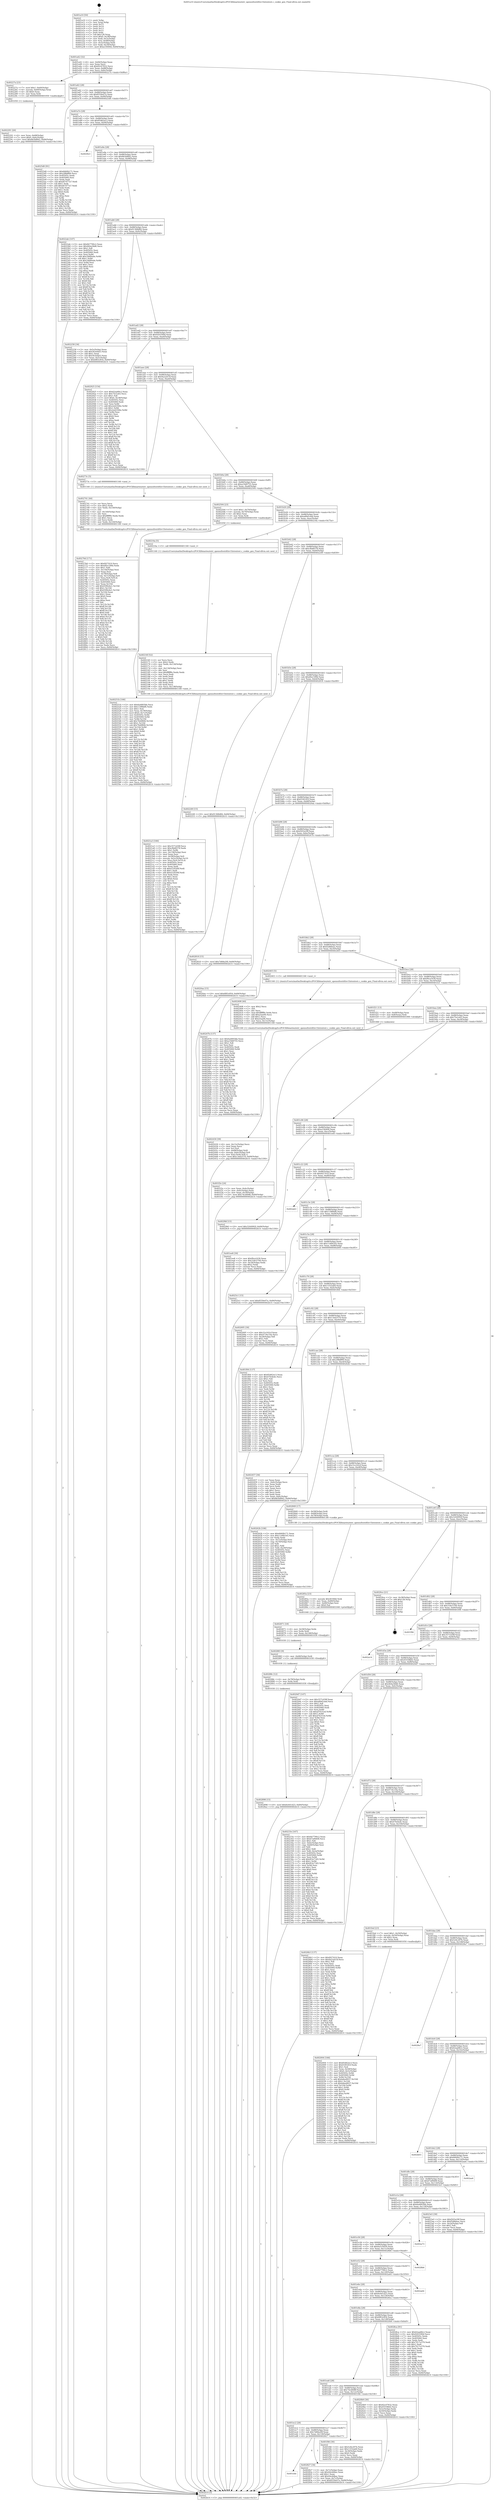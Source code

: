 digraph "0x401a10" {
  label = "0x401a10 (/mnt/c/Users/mathe/Desktop/tcc/POCII/binaries/extr_openssltestdtlsv1listentest.c_cookie_gen_Final-ollvm.out::main(0))"
  labelloc = "t"
  node[shape=record]

  Entry [label="",width=0.3,height=0.3,shape=circle,fillcolor=black,style=filled]
  "0x401a42" [label="{
     0x401a42 [32]\l
     | [instrs]\l
     &nbsp;&nbsp;0x401a42 \<+6\>: mov -0x84(%rbp),%eax\l
     &nbsp;&nbsp;0x401a48 \<+2\>: mov %eax,%ecx\l
     &nbsp;&nbsp;0x401a4a \<+6\>: sub $0x82c07832,%ecx\l
     &nbsp;&nbsp;0x401a50 \<+6\>: mov %eax,-0x88(%rbp)\l
     &nbsp;&nbsp;0x401a56 \<+6\>: mov %ecx,-0x8c(%rbp)\l
     &nbsp;&nbsp;0x401a5c \<+6\>: je 000000000040227a \<main+0x86a\>\l
  }"]
  "0x40227a" [label="{
     0x40227a [23]\l
     | [instrs]\l
     &nbsp;&nbsp;0x40227a \<+7\>: movl $0x1,-0x60(%rbp)\l
     &nbsp;&nbsp;0x402281 \<+4\>: movslq -0x60(%rbp),%rax\l
     &nbsp;&nbsp;0x402285 \<+4\>: shl $0x0,%rax\l
     &nbsp;&nbsp;0x402289 \<+3\>: mov %rax,%rdi\l
     &nbsp;&nbsp;0x40228c \<+5\>: call 0000000000401050 \<malloc@plt\>\l
     | [calls]\l
     &nbsp;&nbsp;0x401050 \{1\} (unknown)\l
  }"]
  "0x401a62" [label="{
     0x401a62 [28]\l
     | [instrs]\l
     &nbsp;&nbsp;0x401a62 \<+5\>: jmp 0000000000401a67 \<main+0x57\>\l
     &nbsp;&nbsp;0x401a67 \<+6\>: mov -0x88(%rbp),%eax\l
     &nbsp;&nbsp;0x401a6d \<+5\>: sub $0x8559e07e,%eax\l
     &nbsp;&nbsp;0x401a72 \<+6\>: mov %eax,-0x90(%rbp)\l
     &nbsp;&nbsp;0x401a78 \<+6\>: je 00000000004025d0 \<main+0xbc0\>\l
  }"]
  Exit [label="",width=0.3,height=0.3,shape=circle,fillcolor=black,style=filled,peripheries=2]
  "0x4025d0" [label="{
     0x4025d0 [91]\l
     | [instrs]\l
     &nbsp;&nbsp;0x4025d0 \<+5\>: mov $0x6660b171,%eax\l
     &nbsp;&nbsp;0x4025d5 \<+5\>: mov $0x2f8bff99,%ecx\l
     &nbsp;&nbsp;0x4025da \<+7\>: mov 0x40505c,%edx\l
     &nbsp;&nbsp;0x4025e1 \<+7\>: mov 0x405060,%esi\l
     &nbsp;&nbsp;0x4025e8 \<+2\>: mov %edx,%edi\l
     &nbsp;&nbsp;0x4025ea \<+6\>: sub $0xd47d77a7,%edi\l
     &nbsp;&nbsp;0x4025f0 \<+3\>: sub $0x1,%edi\l
     &nbsp;&nbsp;0x4025f3 \<+6\>: add $0xd47d77a7,%edi\l
     &nbsp;&nbsp;0x4025f9 \<+3\>: imul %edi,%edx\l
     &nbsp;&nbsp;0x4025fc \<+3\>: and $0x1,%edx\l
     &nbsp;&nbsp;0x4025ff \<+3\>: cmp $0x0,%edx\l
     &nbsp;&nbsp;0x402602 \<+4\>: sete %r8b\l
     &nbsp;&nbsp;0x402606 \<+3\>: cmp $0xa,%esi\l
     &nbsp;&nbsp;0x402609 \<+4\>: setl %r9b\l
     &nbsp;&nbsp;0x40260d \<+3\>: mov %r8b,%r10b\l
     &nbsp;&nbsp;0x402610 \<+3\>: and %r9b,%r10b\l
     &nbsp;&nbsp;0x402613 \<+3\>: xor %r9b,%r8b\l
     &nbsp;&nbsp;0x402616 \<+3\>: or %r8b,%r10b\l
     &nbsp;&nbsp;0x402619 \<+4\>: test $0x1,%r10b\l
     &nbsp;&nbsp;0x40261d \<+3\>: cmovne %ecx,%eax\l
     &nbsp;&nbsp;0x402620 \<+6\>: mov %eax,-0x84(%rbp)\l
     &nbsp;&nbsp;0x402626 \<+5\>: jmp 0000000000402b14 \<main+0x1104\>\l
  }"]
  "0x401a7e" [label="{
     0x401a7e [28]\l
     | [instrs]\l
     &nbsp;&nbsp;0x401a7e \<+5\>: jmp 0000000000401a83 \<main+0x73\>\l
     &nbsp;&nbsp;0x401a83 \<+6\>: mov -0x88(%rbp),%eax\l
     &nbsp;&nbsp;0x401a89 \<+5\>: sub $0x85d62ec3,%eax\l
     &nbsp;&nbsp;0x401a8e \<+6\>: mov %eax,-0x94(%rbp)\l
     &nbsp;&nbsp;0x401a94 \<+6\>: je 00000000004029e3 \<main+0xfd3\>\l
  }"]
  "0x402898" [label="{
     0x402898 [15]\l
     | [instrs]\l
     &nbsp;&nbsp;0x402898 \<+10\>: movl $0x6e441d23,-0x84(%rbp)\l
     &nbsp;&nbsp;0x4028a2 \<+5\>: jmp 0000000000402b14 \<main+0x1104\>\l
  }"]
  "0x4029e3" [label="{
     0x4029e3\l
  }", style=dashed]
  "0x401a9a" [label="{
     0x401a9a [28]\l
     | [instrs]\l
     &nbsp;&nbsp;0x401a9a \<+5\>: jmp 0000000000401a9f \<main+0x8f\>\l
     &nbsp;&nbsp;0x401a9f \<+6\>: mov -0x88(%rbp),%eax\l
     &nbsp;&nbsp;0x401aa5 \<+5\>: sub $0x8b5bf842,%eax\l
     &nbsp;&nbsp;0x401aaa \<+6\>: mov %eax,-0x98(%rbp)\l
     &nbsp;&nbsp;0x401ab0 \<+6\>: je 00000000004022ab \<main+0x89b\>\l
  }"]
  "0x40288c" [label="{
     0x40288c [12]\l
     | [instrs]\l
     &nbsp;&nbsp;0x40288c \<+4\>: mov -0x78(%rbp),%rdx\l
     &nbsp;&nbsp;0x402890 \<+3\>: mov %rdx,%rdi\l
     &nbsp;&nbsp;0x402893 \<+5\>: call 0000000000401030 \<free@plt\>\l
     | [calls]\l
     &nbsp;&nbsp;0x401030 \{1\} (unknown)\l
  }"]
  "0x4022ab" [label="{
     0x4022ab [147]\l
     | [instrs]\l
     &nbsp;&nbsp;0x4022ab \<+5\>: mov $0x6b7790c2,%eax\l
     &nbsp;&nbsp;0x4022b0 \<+5\>: mov $0x464a58d6,%ecx\l
     &nbsp;&nbsp;0x4022b5 \<+2\>: mov $0x1,%dl\l
     &nbsp;&nbsp;0x4022b7 \<+7\>: mov 0x40505c,%esi\l
     &nbsp;&nbsp;0x4022be \<+7\>: mov 0x405060,%edi\l
     &nbsp;&nbsp;0x4022c5 \<+3\>: mov %esi,%r8d\l
     &nbsp;&nbsp;0x4022c8 \<+7\>: add $0x18df0ede,%r8d\l
     &nbsp;&nbsp;0x4022cf \<+4\>: sub $0x1,%r8d\l
     &nbsp;&nbsp;0x4022d3 \<+7\>: sub $0x18df0ede,%r8d\l
     &nbsp;&nbsp;0x4022da \<+4\>: imul %r8d,%esi\l
     &nbsp;&nbsp;0x4022de \<+3\>: and $0x1,%esi\l
     &nbsp;&nbsp;0x4022e1 \<+3\>: cmp $0x0,%esi\l
     &nbsp;&nbsp;0x4022e4 \<+4\>: sete %r9b\l
     &nbsp;&nbsp;0x4022e8 \<+3\>: cmp $0xa,%edi\l
     &nbsp;&nbsp;0x4022eb \<+4\>: setl %r10b\l
     &nbsp;&nbsp;0x4022ef \<+3\>: mov %r9b,%r11b\l
     &nbsp;&nbsp;0x4022f2 \<+4\>: xor $0xff,%r11b\l
     &nbsp;&nbsp;0x4022f6 \<+3\>: mov %r10b,%bl\l
     &nbsp;&nbsp;0x4022f9 \<+3\>: xor $0xff,%bl\l
     &nbsp;&nbsp;0x4022fc \<+3\>: xor $0x1,%dl\l
     &nbsp;&nbsp;0x4022ff \<+3\>: mov %r11b,%r14b\l
     &nbsp;&nbsp;0x402302 \<+4\>: and $0xff,%r14b\l
     &nbsp;&nbsp;0x402306 \<+3\>: and %dl,%r9b\l
     &nbsp;&nbsp;0x402309 \<+3\>: mov %bl,%r15b\l
     &nbsp;&nbsp;0x40230c \<+4\>: and $0xff,%r15b\l
     &nbsp;&nbsp;0x402310 \<+3\>: and %dl,%r10b\l
     &nbsp;&nbsp;0x402313 \<+3\>: or %r9b,%r14b\l
     &nbsp;&nbsp;0x402316 \<+3\>: or %r10b,%r15b\l
     &nbsp;&nbsp;0x402319 \<+3\>: xor %r15b,%r14b\l
     &nbsp;&nbsp;0x40231c \<+3\>: or %bl,%r11b\l
     &nbsp;&nbsp;0x40231f \<+4\>: xor $0xff,%r11b\l
     &nbsp;&nbsp;0x402323 \<+3\>: or $0x1,%dl\l
     &nbsp;&nbsp;0x402326 \<+3\>: and %dl,%r11b\l
     &nbsp;&nbsp;0x402329 \<+3\>: or %r11b,%r14b\l
     &nbsp;&nbsp;0x40232c \<+4\>: test $0x1,%r14b\l
     &nbsp;&nbsp;0x402330 \<+3\>: cmovne %ecx,%eax\l
     &nbsp;&nbsp;0x402333 \<+6\>: mov %eax,-0x84(%rbp)\l
     &nbsp;&nbsp;0x402339 \<+5\>: jmp 0000000000402b14 \<main+0x1104\>\l
  }"]
  "0x401ab6" [label="{
     0x401ab6 [28]\l
     | [instrs]\l
     &nbsp;&nbsp;0x401ab6 \<+5\>: jmp 0000000000401abb \<main+0xab\>\l
     &nbsp;&nbsp;0x401abb \<+6\>: mov -0x88(%rbp),%eax\l
     &nbsp;&nbsp;0x401ac1 \<+5\>: sub $0x91368d84,%eax\l
     &nbsp;&nbsp;0x401ac6 \<+6\>: mov %eax,-0x9c(%rbp)\l
     &nbsp;&nbsp;0x401acc \<+6\>: je 0000000000402258 \<main+0x848\>\l
  }"]
  "0x402883" [label="{
     0x402883 [9]\l
     | [instrs]\l
     &nbsp;&nbsp;0x402883 \<+4\>: mov -0x68(%rbp),%rdi\l
     &nbsp;&nbsp;0x402887 \<+5\>: call 0000000000401030 \<free@plt\>\l
     | [calls]\l
     &nbsp;&nbsp;0x401030 \{1\} (unknown)\l
  }"]
  "0x402258" [label="{
     0x402258 [34]\l
     | [instrs]\l
     &nbsp;&nbsp;0x402258 \<+3\>: mov -0x5c(%rbp),%eax\l
     &nbsp;&nbsp;0x40225b \<+5\>: add $0x563efab3,%eax\l
     &nbsp;&nbsp;0x402260 \<+3\>: add $0x1,%eax\l
     &nbsp;&nbsp;0x402263 \<+5\>: sub $0x563efab3,%eax\l
     &nbsp;&nbsp;0x402268 \<+3\>: mov %eax,-0x5c(%rbp)\l
     &nbsp;&nbsp;0x40226b \<+10\>: movl $0x6f83c854,-0x84(%rbp)\l
     &nbsp;&nbsp;0x402275 \<+5\>: jmp 0000000000402b14 \<main+0x1104\>\l
  }"]
  "0x401ad2" [label="{
     0x401ad2 [28]\l
     | [instrs]\l
     &nbsp;&nbsp;0x401ad2 \<+5\>: jmp 0000000000401ad7 \<main+0xc7\>\l
     &nbsp;&nbsp;0x401ad7 \<+6\>: mov -0x88(%rbp),%eax\l
     &nbsp;&nbsp;0x401add \<+5\>: sub $0x92035f0d,%eax\l
     &nbsp;&nbsp;0x401ae2 \<+6\>: mov %eax,-0xa0(%rbp)\l
     &nbsp;&nbsp;0x401ae8 \<+6\>: je 0000000000402925 \<main+0xf15\>\l
  }"]
  "0x402871" [label="{
     0x402871 [18]\l
     | [instrs]\l
     &nbsp;&nbsp;0x402871 \<+4\>: mov -0x58(%rbp),%rdx\l
     &nbsp;&nbsp;0x402875 \<+3\>: mov %rdx,%rdi\l
     &nbsp;&nbsp;0x402878 \<+6\>: mov %eax,-0x148(%rbp)\l
     &nbsp;&nbsp;0x40287e \<+5\>: call 0000000000401030 \<free@plt\>\l
     | [calls]\l
     &nbsp;&nbsp;0x401030 \{1\} (unknown)\l
  }"]
  "0x402925" [label="{
     0x402925 [154]\l
     | [instrs]\l
     &nbsp;&nbsp;0x402925 \<+5\>: mov $0x62aa68c2,%eax\l
     &nbsp;&nbsp;0x40292a \<+5\>: mov $0x75e1eb5,%ecx\l
     &nbsp;&nbsp;0x40292f \<+2\>: mov $0x1,%dl\l
     &nbsp;&nbsp;0x402931 \<+7\>: movl $0x0,-0x38(%rbp)\l
     &nbsp;&nbsp;0x402938 \<+7\>: mov 0x40505c,%esi\l
     &nbsp;&nbsp;0x40293f \<+7\>: mov 0x405060,%edi\l
     &nbsp;&nbsp;0x402946 \<+3\>: mov %esi,%r8d\l
     &nbsp;&nbsp;0x402949 \<+7\>: add $0x2ed2506e,%r8d\l
     &nbsp;&nbsp;0x402950 \<+4\>: sub $0x1,%r8d\l
     &nbsp;&nbsp;0x402954 \<+7\>: sub $0x2ed2506e,%r8d\l
     &nbsp;&nbsp;0x40295b \<+4\>: imul %r8d,%esi\l
     &nbsp;&nbsp;0x40295f \<+3\>: and $0x1,%esi\l
     &nbsp;&nbsp;0x402962 \<+3\>: cmp $0x0,%esi\l
     &nbsp;&nbsp;0x402965 \<+4\>: sete %r9b\l
     &nbsp;&nbsp;0x402969 \<+3\>: cmp $0xa,%edi\l
     &nbsp;&nbsp;0x40296c \<+4\>: setl %r10b\l
     &nbsp;&nbsp;0x402970 \<+3\>: mov %r9b,%r11b\l
     &nbsp;&nbsp;0x402973 \<+4\>: xor $0xff,%r11b\l
     &nbsp;&nbsp;0x402977 \<+3\>: mov %r10b,%bl\l
     &nbsp;&nbsp;0x40297a \<+3\>: xor $0xff,%bl\l
     &nbsp;&nbsp;0x40297d \<+3\>: xor $0x1,%dl\l
     &nbsp;&nbsp;0x402980 \<+3\>: mov %r11b,%r14b\l
     &nbsp;&nbsp;0x402983 \<+4\>: and $0xff,%r14b\l
     &nbsp;&nbsp;0x402987 \<+3\>: and %dl,%r9b\l
     &nbsp;&nbsp;0x40298a \<+3\>: mov %bl,%r15b\l
     &nbsp;&nbsp;0x40298d \<+4\>: and $0xff,%r15b\l
     &nbsp;&nbsp;0x402991 \<+3\>: and %dl,%r10b\l
     &nbsp;&nbsp;0x402994 \<+3\>: or %r9b,%r14b\l
     &nbsp;&nbsp;0x402997 \<+3\>: or %r10b,%r15b\l
     &nbsp;&nbsp;0x40299a \<+3\>: xor %r15b,%r14b\l
     &nbsp;&nbsp;0x40299d \<+3\>: or %bl,%r11b\l
     &nbsp;&nbsp;0x4029a0 \<+4\>: xor $0xff,%r11b\l
     &nbsp;&nbsp;0x4029a4 \<+3\>: or $0x1,%dl\l
     &nbsp;&nbsp;0x4029a7 \<+3\>: and %dl,%r11b\l
     &nbsp;&nbsp;0x4029aa \<+3\>: or %r11b,%r14b\l
     &nbsp;&nbsp;0x4029ad \<+4\>: test $0x1,%r14b\l
     &nbsp;&nbsp;0x4029b1 \<+3\>: cmovne %ecx,%eax\l
     &nbsp;&nbsp;0x4029b4 \<+6\>: mov %eax,-0x84(%rbp)\l
     &nbsp;&nbsp;0x4029ba \<+5\>: jmp 0000000000402b14 \<main+0x1104\>\l
  }"]
  "0x401aee" [label="{
     0x401aee [28]\l
     | [instrs]\l
     &nbsp;&nbsp;0x401aee \<+5\>: jmp 0000000000401af3 \<main+0xe3\>\l
     &nbsp;&nbsp;0x401af3 \<+6\>: mov -0x88(%rbp),%eax\l
     &nbsp;&nbsp;0x401af9 \<+5\>: sub $0x9a22d15f,%eax\l
     &nbsp;&nbsp;0x401afe \<+6\>: mov %eax,-0xa4(%rbp)\l
     &nbsp;&nbsp;0x401b04 \<+6\>: je 000000000040273c \<main+0xd2c\>\l
  }"]
  "0x40285a" [label="{
     0x40285a [23]\l
     | [instrs]\l
     &nbsp;&nbsp;0x40285a \<+10\>: movabs $0x4030b6,%rdi\l
     &nbsp;&nbsp;0x402864 \<+3\>: mov %eax,-0x80(%rbp)\l
     &nbsp;&nbsp;0x402867 \<+3\>: mov -0x80(%rbp),%esi\l
     &nbsp;&nbsp;0x40286a \<+2\>: mov $0x0,%al\l
     &nbsp;&nbsp;0x40286c \<+5\>: call 0000000000401040 \<printf@plt\>\l
     | [calls]\l
     &nbsp;&nbsp;0x401040 \{1\} (unknown)\l
  }"]
  "0x40273c" [label="{
     0x40273c [5]\l
     | [instrs]\l
     &nbsp;&nbsp;0x40273c \<+5\>: call 0000000000401160 \<next_i\>\l
     | [calls]\l
     &nbsp;&nbsp;0x401160 \{1\} (/mnt/c/Users/mathe/Desktop/tcc/POCII/binaries/extr_openssltestdtlsv1listentest.c_cookie_gen_Final-ollvm.out::next_i)\l
  }"]
  "0x401b0a" [label="{
     0x401b0a [28]\l
     | [instrs]\l
     &nbsp;&nbsp;0x401b0a \<+5\>: jmp 0000000000401b0f \<main+0xff\>\l
     &nbsp;&nbsp;0x401b0f \<+6\>: mov -0x88(%rbp),%eax\l
     &nbsp;&nbsp;0x401b15 \<+5\>: sub $0xa19d9755,%eax\l
     &nbsp;&nbsp;0x401b1a \<+6\>: mov %eax,-0xa8(%rbp)\l
     &nbsp;&nbsp;0x401b20 \<+6\>: je 0000000000402504 \<main+0xaf4\>\l
  }"]
  "0x401ede" [label="{
     0x401ede\l
  }", style=dashed]
  "0x402504" [label="{
     0x402504 [23]\l
     | [instrs]\l
     &nbsp;&nbsp;0x402504 \<+7\>: movl $0x1,-0x70(%rbp)\l
     &nbsp;&nbsp;0x40250b \<+4\>: movslq -0x70(%rbp),%rax\l
     &nbsp;&nbsp;0x40250f \<+4\>: shl $0x2,%rax\l
     &nbsp;&nbsp;0x402513 \<+3\>: mov %rax,%rdi\l
     &nbsp;&nbsp;0x402516 \<+5\>: call 0000000000401050 \<malloc@plt\>\l
     | [calls]\l
     &nbsp;&nbsp;0x401050 \{1\} (unknown)\l
  }"]
  "0x401b26" [label="{
     0x401b26 [28]\l
     | [instrs]\l
     &nbsp;&nbsp;0x401b26 \<+5\>: jmp 0000000000401b2b \<main+0x11b\>\l
     &nbsp;&nbsp;0x401b2b \<+6\>: mov -0x88(%rbp),%eax\l
     &nbsp;&nbsp;0x401b31 \<+5\>: sub $0xa89d1ebd,%eax\l
     &nbsp;&nbsp;0x401b36 \<+6\>: mov %eax,-0xac(%rbp)\l
     &nbsp;&nbsp;0x401b3c \<+6\>: je 000000000040216a \<main+0x75a\>\l
  }"]
  "0x402827" [label="{
     0x402827 [34]\l
     | [instrs]\l
     &nbsp;&nbsp;0x402827 \<+3\>: mov -0x7c(%rbp),%eax\l
     &nbsp;&nbsp;0x40282a \<+5\>: sub $0x44e4dbac,%eax\l
     &nbsp;&nbsp;0x40282f \<+3\>: add $0x1,%eax\l
     &nbsp;&nbsp;0x402832 \<+5\>: add $0x44e4dbac,%eax\l
     &nbsp;&nbsp;0x402837 \<+3\>: mov %eax,-0x7c(%rbp)\l
     &nbsp;&nbsp;0x40283a \<+10\>: movl $0x8559e07e,-0x84(%rbp)\l
     &nbsp;&nbsp;0x402844 \<+5\>: jmp 0000000000402b14 \<main+0x1104\>\l
  }"]
  "0x40216a" [label="{
     0x40216a [5]\l
     | [instrs]\l
     &nbsp;&nbsp;0x40216a \<+5\>: call 0000000000401160 \<next_i\>\l
     | [calls]\l
     &nbsp;&nbsp;0x401160 \{1\} (/mnt/c/Users/mathe/Desktop/tcc/POCII/binaries/extr_openssltestdtlsv1listentest.c_cookie_gen_Final-ollvm.out::next_i)\l
  }"]
  "0x401b42" [label="{
     0x401b42 [28]\l
     | [instrs]\l
     &nbsp;&nbsp;0x401b42 \<+5\>: jmp 0000000000401b47 \<main+0x137\>\l
     &nbsp;&nbsp;0x401b47 \<+6\>: mov -0x88(%rbp),%eax\l
     &nbsp;&nbsp;0x401b4d \<+5\>: sub $0xcfbd6578,%eax\l
     &nbsp;&nbsp;0x401b52 \<+6\>: mov %eax,-0xb0(%rbp)\l
     &nbsp;&nbsp;0x401b58 \<+6\>: je 0000000000402249 \<main+0x839\>\l
  }"]
  "0x40276d" [label="{
     0x40276d [171]\l
     | [instrs]\l
     &nbsp;&nbsp;0x40276d \<+5\>: mov $0xfd27410,%ecx\l
     &nbsp;&nbsp;0x402772 \<+5\>: mov $0xd0a15f9d,%edx\l
     &nbsp;&nbsp;0x402777 \<+3\>: mov $0x1,%dil\l
     &nbsp;&nbsp;0x40277a \<+6\>: mov -0x144(%rbp),%esi\l
     &nbsp;&nbsp;0x402780 \<+3\>: imul %eax,%esi\l
     &nbsp;&nbsp;0x402783 \<+4\>: mov -0x78(%rbp),%r8\l
     &nbsp;&nbsp;0x402787 \<+4\>: movslq -0x7c(%rbp),%r9\l
     &nbsp;&nbsp;0x40278b \<+4\>: mov %esi,(%r8,%r9,4)\l
     &nbsp;&nbsp;0x40278f \<+7\>: mov 0x40505c,%eax\l
     &nbsp;&nbsp;0x402796 \<+7\>: mov 0x405060,%esi\l
     &nbsp;&nbsp;0x40279d \<+3\>: mov %eax,%r10d\l
     &nbsp;&nbsp;0x4027a0 \<+7\>: add $0x93f0e4e1,%r10d\l
     &nbsp;&nbsp;0x4027a7 \<+4\>: sub $0x1,%r10d\l
     &nbsp;&nbsp;0x4027ab \<+7\>: sub $0x93f0e4e1,%r10d\l
     &nbsp;&nbsp;0x4027b2 \<+4\>: imul %r10d,%eax\l
     &nbsp;&nbsp;0x4027b6 \<+3\>: and $0x1,%eax\l
     &nbsp;&nbsp;0x4027b9 \<+3\>: cmp $0x0,%eax\l
     &nbsp;&nbsp;0x4027bc \<+4\>: sete %r11b\l
     &nbsp;&nbsp;0x4027c0 \<+3\>: cmp $0xa,%esi\l
     &nbsp;&nbsp;0x4027c3 \<+3\>: setl %bl\l
     &nbsp;&nbsp;0x4027c6 \<+3\>: mov %r11b,%r14b\l
     &nbsp;&nbsp;0x4027c9 \<+4\>: xor $0xff,%r14b\l
     &nbsp;&nbsp;0x4027cd \<+3\>: mov %bl,%r15b\l
     &nbsp;&nbsp;0x4027d0 \<+4\>: xor $0xff,%r15b\l
     &nbsp;&nbsp;0x4027d4 \<+4\>: xor $0x0,%dil\l
     &nbsp;&nbsp;0x4027d8 \<+3\>: mov %r14b,%r12b\l
     &nbsp;&nbsp;0x4027db \<+4\>: and $0x0,%r12b\l
     &nbsp;&nbsp;0x4027df \<+3\>: and %dil,%r11b\l
     &nbsp;&nbsp;0x4027e2 \<+3\>: mov %r15b,%r13b\l
     &nbsp;&nbsp;0x4027e5 \<+4\>: and $0x0,%r13b\l
     &nbsp;&nbsp;0x4027e9 \<+3\>: and %dil,%bl\l
     &nbsp;&nbsp;0x4027ec \<+3\>: or %r11b,%r12b\l
     &nbsp;&nbsp;0x4027ef \<+3\>: or %bl,%r13b\l
     &nbsp;&nbsp;0x4027f2 \<+3\>: xor %r13b,%r12b\l
     &nbsp;&nbsp;0x4027f5 \<+3\>: or %r15b,%r14b\l
     &nbsp;&nbsp;0x4027f8 \<+4\>: xor $0xff,%r14b\l
     &nbsp;&nbsp;0x4027fc \<+4\>: or $0x0,%dil\l
     &nbsp;&nbsp;0x402800 \<+3\>: and %dil,%r14b\l
     &nbsp;&nbsp;0x402803 \<+3\>: or %r14b,%r12b\l
     &nbsp;&nbsp;0x402806 \<+4\>: test $0x1,%r12b\l
     &nbsp;&nbsp;0x40280a \<+3\>: cmovne %edx,%ecx\l
     &nbsp;&nbsp;0x40280d \<+6\>: mov %ecx,-0x84(%rbp)\l
     &nbsp;&nbsp;0x402813 \<+5\>: jmp 0000000000402b14 \<main+0x1104\>\l
  }"]
  "0x402249" [label="{
     0x402249 [15]\l
     | [instrs]\l
     &nbsp;&nbsp;0x402249 \<+10\>: movl $0x91368d84,-0x84(%rbp)\l
     &nbsp;&nbsp;0x402253 \<+5\>: jmp 0000000000402b14 \<main+0x1104\>\l
  }"]
  "0x401b5e" [label="{
     0x401b5e [28]\l
     | [instrs]\l
     &nbsp;&nbsp;0x401b5e \<+5\>: jmp 0000000000401b63 \<main+0x153\>\l
     &nbsp;&nbsp;0x401b63 \<+6\>: mov -0x88(%rbp),%eax\l
     &nbsp;&nbsp;0x401b69 \<+5\>: sub $0xd0a15f9d,%eax\l
     &nbsp;&nbsp;0x401b6e \<+6\>: mov %eax,-0xb4(%rbp)\l
     &nbsp;&nbsp;0x401b74 \<+6\>: je 0000000000402818 \<main+0xe08\>\l
  }"]
  "0x402741" [label="{
     0x402741 [44]\l
     | [instrs]\l
     &nbsp;&nbsp;0x402741 \<+2\>: xor %ecx,%ecx\l
     &nbsp;&nbsp;0x402743 \<+5\>: mov $0x2,%edx\l
     &nbsp;&nbsp;0x402748 \<+6\>: mov %edx,-0x140(%rbp)\l
     &nbsp;&nbsp;0x40274e \<+1\>: cltd\l
     &nbsp;&nbsp;0x40274f \<+6\>: mov -0x140(%rbp),%esi\l
     &nbsp;&nbsp;0x402755 \<+2\>: idiv %esi\l
     &nbsp;&nbsp;0x402757 \<+6\>: imul $0xfffffffe,%edx,%edx\l
     &nbsp;&nbsp;0x40275d \<+3\>: sub $0x1,%ecx\l
     &nbsp;&nbsp;0x402760 \<+2\>: sub %ecx,%edx\l
     &nbsp;&nbsp;0x402762 \<+6\>: mov %edx,-0x144(%rbp)\l
     &nbsp;&nbsp;0x402768 \<+5\>: call 0000000000401160 \<next_i\>\l
     | [calls]\l
     &nbsp;&nbsp;0x401160 \{1\} (/mnt/c/Users/mathe/Desktop/tcc/POCII/binaries/extr_openssltestdtlsv1listentest.c_cookie_gen_Final-ollvm.out::next_i)\l
  }"]
  "0x402818" [label="{
     0x402818 [15]\l
     | [instrs]\l
     &nbsp;&nbsp;0x402818 \<+10\>: movl $0x7d68a20f,-0x84(%rbp)\l
     &nbsp;&nbsp;0x402822 \<+5\>: jmp 0000000000402b14 \<main+0x1104\>\l
  }"]
  "0x401b7a" [label="{
     0x401b7a [28]\l
     | [instrs]\l
     &nbsp;&nbsp;0x401b7a \<+5\>: jmp 0000000000401b7f \<main+0x16f\>\l
     &nbsp;&nbsp;0x401b7f \<+6\>: mov -0x88(%rbp),%eax\l
     &nbsp;&nbsp;0x401b85 \<+5\>: sub $0xf100181f,%eax\l
     &nbsp;&nbsp;0x401b8a \<+6\>: mov %eax,-0xb8(%rbp)\l
     &nbsp;&nbsp;0x401b90 \<+6\>: je 00000000004020aa \<main+0x69a\>\l
  }"]
  "0x40251b" [label="{
     0x40251b [166]\l
     | [instrs]\l
     &nbsp;&nbsp;0x40251b \<+5\>: mov $0x6a4893bb,%ecx\l
     &nbsp;&nbsp;0x402520 \<+5\>: mov $0x118f6bf6,%edx\l
     &nbsp;&nbsp;0x402525 \<+3\>: mov $0x1,%sil\l
     &nbsp;&nbsp;0x402528 \<+4\>: mov %rax,-0x78(%rbp)\l
     &nbsp;&nbsp;0x40252c \<+7\>: movl $0x0,-0x7c(%rbp)\l
     &nbsp;&nbsp;0x402533 \<+8\>: mov 0x40505c,%r8d\l
     &nbsp;&nbsp;0x40253b \<+8\>: mov 0x405060,%r9d\l
     &nbsp;&nbsp;0x402543 \<+3\>: mov %r8d,%r10d\l
     &nbsp;&nbsp;0x402546 \<+7\>: add $0x7fe6f806,%r10d\l
     &nbsp;&nbsp;0x40254d \<+4\>: sub $0x1,%r10d\l
     &nbsp;&nbsp;0x402551 \<+7\>: sub $0x7fe6f806,%r10d\l
     &nbsp;&nbsp;0x402558 \<+4\>: imul %r10d,%r8d\l
     &nbsp;&nbsp;0x40255c \<+4\>: and $0x1,%r8d\l
     &nbsp;&nbsp;0x402560 \<+4\>: cmp $0x0,%r8d\l
     &nbsp;&nbsp;0x402564 \<+4\>: sete %r11b\l
     &nbsp;&nbsp;0x402568 \<+4\>: cmp $0xa,%r9d\l
     &nbsp;&nbsp;0x40256c \<+3\>: setl %bl\l
     &nbsp;&nbsp;0x40256f \<+3\>: mov %r11b,%r14b\l
     &nbsp;&nbsp;0x402572 \<+4\>: xor $0xff,%r14b\l
     &nbsp;&nbsp;0x402576 \<+3\>: mov %bl,%r15b\l
     &nbsp;&nbsp;0x402579 \<+4\>: xor $0xff,%r15b\l
     &nbsp;&nbsp;0x40257d \<+4\>: xor $0x1,%sil\l
     &nbsp;&nbsp;0x402581 \<+3\>: mov %r14b,%r12b\l
     &nbsp;&nbsp;0x402584 \<+4\>: and $0xff,%r12b\l
     &nbsp;&nbsp;0x402588 \<+3\>: and %sil,%r11b\l
     &nbsp;&nbsp;0x40258b \<+3\>: mov %r15b,%r13b\l
     &nbsp;&nbsp;0x40258e \<+4\>: and $0xff,%r13b\l
     &nbsp;&nbsp;0x402592 \<+3\>: and %sil,%bl\l
     &nbsp;&nbsp;0x402595 \<+3\>: or %r11b,%r12b\l
     &nbsp;&nbsp;0x402598 \<+3\>: or %bl,%r13b\l
     &nbsp;&nbsp;0x40259b \<+3\>: xor %r13b,%r12b\l
     &nbsp;&nbsp;0x40259e \<+3\>: or %r15b,%r14b\l
     &nbsp;&nbsp;0x4025a1 \<+4\>: xor $0xff,%r14b\l
     &nbsp;&nbsp;0x4025a5 \<+4\>: or $0x1,%sil\l
     &nbsp;&nbsp;0x4025a9 \<+3\>: and %sil,%r14b\l
     &nbsp;&nbsp;0x4025ac \<+3\>: or %r14b,%r12b\l
     &nbsp;&nbsp;0x4025af \<+4\>: test $0x1,%r12b\l
     &nbsp;&nbsp;0x4025b3 \<+3\>: cmovne %edx,%ecx\l
     &nbsp;&nbsp;0x4025b6 \<+6\>: mov %ecx,-0x84(%rbp)\l
     &nbsp;&nbsp;0x4025bc \<+5\>: jmp 0000000000402b14 \<main+0x1104\>\l
  }"]
  "0x4020aa" [label="{
     0x4020aa [15]\l
     | [instrs]\l
     &nbsp;&nbsp;0x4020aa \<+10\>: movl $0x6f83c854,-0x84(%rbp)\l
     &nbsp;&nbsp;0x4020b4 \<+5\>: jmp 0000000000402b14 \<main+0x1104\>\l
  }"]
  "0x401b96" [label="{
     0x401b96 [28]\l
     | [instrs]\l
     &nbsp;&nbsp;0x401b96 \<+5\>: jmp 0000000000401b9b \<main+0x18b\>\l
     &nbsp;&nbsp;0x401b9b \<+6\>: mov -0x88(%rbp),%eax\l
     &nbsp;&nbsp;0x401ba1 \<+5\>: sub $0xf203e29f,%eax\l
     &nbsp;&nbsp;0x401ba6 \<+6\>: mov %eax,-0xbc(%rbp)\l
     &nbsp;&nbsp;0x401bac \<+6\>: je 000000000040247b \<main+0xa6b\>\l
  }"]
  "0x402430" [label="{
     0x402430 [39]\l
     | [instrs]\l
     &nbsp;&nbsp;0x402430 \<+6\>: mov -0x13c(%rbp),%ecx\l
     &nbsp;&nbsp;0x402436 \<+3\>: imul %eax,%ecx\l
     &nbsp;&nbsp;0x402439 \<+3\>: mov %cl,%sil\l
     &nbsp;&nbsp;0x40243c \<+4\>: mov -0x68(%rbp),%rdi\l
     &nbsp;&nbsp;0x402440 \<+4\>: movslq -0x6c(%rbp),%r8\l
     &nbsp;&nbsp;0x402444 \<+4\>: mov %sil,(%rdi,%r8,1)\l
     &nbsp;&nbsp;0x402448 \<+10\>: movl $0x13eb2579,-0x84(%rbp)\l
     &nbsp;&nbsp;0x402452 \<+5\>: jmp 0000000000402b14 \<main+0x1104\>\l
  }"]
  "0x40247b" [label="{
     0x40247b [137]\l
     | [instrs]\l
     &nbsp;&nbsp;0x40247b \<+5\>: mov $0x6a4893bb,%eax\l
     &nbsp;&nbsp;0x402480 \<+5\>: mov $0xa19d9755,%ecx\l
     &nbsp;&nbsp;0x402485 \<+2\>: mov $0x1,%dl\l
     &nbsp;&nbsp;0x402487 \<+2\>: xor %esi,%esi\l
     &nbsp;&nbsp;0x402489 \<+7\>: mov 0x40505c,%edi\l
     &nbsp;&nbsp;0x402490 \<+8\>: mov 0x405060,%r8d\l
     &nbsp;&nbsp;0x402498 \<+3\>: sub $0x1,%esi\l
     &nbsp;&nbsp;0x40249b \<+3\>: mov %edi,%r9d\l
     &nbsp;&nbsp;0x40249e \<+3\>: add %esi,%r9d\l
     &nbsp;&nbsp;0x4024a1 \<+4\>: imul %r9d,%edi\l
     &nbsp;&nbsp;0x4024a5 \<+3\>: and $0x1,%edi\l
     &nbsp;&nbsp;0x4024a8 \<+3\>: cmp $0x0,%edi\l
     &nbsp;&nbsp;0x4024ab \<+4\>: sete %r10b\l
     &nbsp;&nbsp;0x4024af \<+4\>: cmp $0xa,%r8d\l
     &nbsp;&nbsp;0x4024b3 \<+4\>: setl %r11b\l
     &nbsp;&nbsp;0x4024b7 \<+3\>: mov %r10b,%bl\l
     &nbsp;&nbsp;0x4024ba \<+3\>: xor $0xff,%bl\l
     &nbsp;&nbsp;0x4024bd \<+3\>: mov %r11b,%r14b\l
     &nbsp;&nbsp;0x4024c0 \<+4\>: xor $0xff,%r14b\l
     &nbsp;&nbsp;0x4024c4 \<+3\>: xor $0x1,%dl\l
     &nbsp;&nbsp;0x4024c7 \<+3\>: mov %bl,%r15b\l
     &nbsp;&nbsp;0x4024ca \<+4\>: and $0xff,%r15b\l
     &nbsp;&nbsp;0x4024ce \<+3\>: and %dl,%r10b\l
     &nbsp;&nbsp;0x4024d1 \<+3\>: mov %r14b,%r12b\l
     &nbsp;&nbsp;0x4024d4 \<+4\>: and $0xff,%r12b\l
     &nbsp;&nbsp;0x4024d8 \<+3\>: and %dl,%r11b\l
     &nbsp;&nbsp;0x4024db \<+3\>: or %r10b,%r15b\l
     &nbsp;&nbsp;0x4024de \<+3\>: or %r11b,%r12b\l
     &nbsp;&nbsp;0x4024e1 \<+3\>: xor %r12b,%r15b\l
     &nbsp;&nbsp;0x4024e4 \<+3\>: or %r14b,%bl\l
     &nbsp;&nbsp;0x4024e7 \<+3\>: xor $0xff,%bl\l
     &nbsp;&nbsp;0x4024ea \<+3\>: or $0x1,%dl\l
     &nbsp;&nbsp;0x4024ed \<+2\>: and %dl,%bl\l
     &nbsp;&nbsp;0x4024ef \<+3\>: or %bl,%r15b\l
     &nbsp;&nbsp;0x4024f2 \<+4\>: test $0x1,%r15b\l
     &nbsp;&nbsp;0x4024f6 \<+3\>: cmovne %ecx,%eax\l
     &nbsp;&nbsp;0x4024f9 \<+6\>: mov %eax,-0x84(%rbp)\l
     &nbsp;&nbsp;0x4024ff \<+5\>: jmp 0000000000402b14 \<main+0x1104\>\l
  }"]
  "0x401bb2" [label="{
     0x401bb2 [28]\l
     | [instrs]\l
     &nbsp;&nbsp;0x401bb2 \<+5\>: jmp 0000000000401bb7 \<main+0x1a7\>\l
     &nbsp;&nbsp;0x401bb7 \<+6\>: mov -0x88(%rbp),%eax\l
     &nbsp;&nbsp;0x401bbd \<+5\>: sub $0xf2d8deac,%eax\l
     &nbsp;&nbsp;0x401bc2 \<+6\>: mov %eax,-0xc0(%rbp)\l
     &nbsp;&nbsp;0x401bc8 \<+6\>: je 0000000000402403 \<main+0x9f3\>\l
  }"]
  "0x402408" [label="{
     0x402408 [40]\l
     | [instrs]\l
     &nbsp;&nbsp;0x402408 \<+5\>: mov $0x2,%ecx\l
     &nbsp;&nbsp;0x40240d \<+1\>: cltd\l
     &nbsp;&nbsp;0x40240e \<+2\>: idiv %ecx\l
     &nbsp;&nbsp;0x402410 \<+6\>: imul $0xfffffffe,%edx,%ecx\l
     &nbsp;&nbsp;0x402416 \<+6\>: add $0xa5aa06,%ecx\l
     &nbsp;&nbsp;0x40241c \<+3\>: add $0x1,%ecx\l
     &nbsp;&nbsp;0x40241f \<+6\>: sub $0xa5aa06,%ecx\l
     &nbsp;&nbsp;0x402425 \<+6\>: mov %ecx,-0x13c(%rbp)\l
     &nbsp;&nbsp;0x40242b \<+5\>: call 0000000000401160 \<next_i\>\l
     | [calls]\l
     &nbsp;&nbsp;0x401160 \{1\} (/mnt/c/Users/mathe/Desktop/tcc/POCII/binaries/extr_openssltestdtlsv1listentest.c_cookie_gen_Final-ollvm.out::next_i)\l
  }"]
  "0x402403" [label="{
     0x402403 [5]\l
     | [instrs]\l
     &nbsp;&nbsp;0x402403 \<+5\>: call 0000000000401160 \<next_i\>\l
     | [calls]\l
     &nbsp;&nbsp;0x401160 \{1\} (/mnt/c/Users/mathe/Desktop/tcc/POCII/binaries/extr_openssltestdtlsv1listentest.c_cookie_gen_Final-ollvm.out::next_i)\l
  }"]
  "0x401bce" [label="{
     0x401bce [28]\l
     | [instrs]\l
     &nbsp;&nbsp;0x401bce \<+5\>: jmp 0000000000401bd3 \<main+0x1c3\>\l
     &nbsp;&nbsp;0x401bd3 \<+6\>: mov -0x88(%rbp),%eax\l
     &nbsp;&nbsp;0x401bd9 \<+5\>: sub $0xf9ca1639,%eax\l
     &nbsp;&nbsp;0x401bde \<+6\>: mov %eax,-0xc4(%rbp)\l
     &nbsp;&nbsp;0x401be4 \<+6\>: je 0000000000401f21 \<main+0x511\>\l
  }"]
  "0x402291" [label="{
     0x402291 [26]\l
     | [instrs]\l
     &nbsp;&nbsp;0x402291 \<+4\>: mov %rax,-0x68(%rbp)\l
     &nbsp;&nbsp;0x402295 \<+7\>: movl $0x0,-0x6c(%rbp)\l
     &nbsp;&nbsp;0x40229c \<+10\>: movl $0x8b5bf842,-0x84(%rbp)\l
     &nbsp;&nbsp;0x4022a6 \<+5\>: jmp 0000000000402b14 \<main+0x1104\>\l
  }"]
  "0x401f21" [label="{
     0x401f21 [13]\l
     | [instrs]\l
     &nbsp;&nbsp;0x401f21 \<+4\>: mov -0x48(%rbp),%rax\l
     &nbsp;&nbsp;0x401f25 \<+4\>: mov 0x8(%rax),%rdi\l
     &nbsp;&nbsp;0x401f29 \<+5\>: call 0000000000401060 \<atoi@plt\>\l
     | [calls]\l
     &nbsp;&nbsp;0x401060 \{1\} (unknown)\l
  }"]
  "0x401bea" [label="{
     0x401bea [28]\l
     | [instrs]\l
     &nbsp;&nbsp;0x401bea \<+5\>: jmp 0000000000401bef \<main+0x1df\>\l
     &nbsp;&nbsp;0x401bef \<+6\>: mov -0x88(%rbp),%eax\l
     &nbsp;&nbsp;0x401bf5 \<+5\>: sub $0x75e1eb5,%eax\l
     &nbsp;&nbsp;0x401bfa \<+6\>: mov %eax,-0xc8(%rbp)\l
     &nbsp;&nbsp;0x401c00 \<+6\>: je 00000000004029bf \<main+0xfaf\>\l
  }"]
  "0x4021a3" [label="{
     0x4021a3 [166]\l
     | [instrs]\l
     &nbsp;&nbsp;0x4021a3 \<+5\>: mov $0x3571d39f,%ecx\l
     &nbsp;&nbsp;0x4021a8 \<+5\>: mov $0xcfbd6578,%edx\l
     &nbsp;&nbsp;0x4021ad \<+3\>: mov $0x1,%r8b\l
     &nbsp;&nbsp;0x4021b0 \<+6\>: mov -0x138(%rbp),%esi\l
     &nbsp;&nbsp;0x4021b6 \<+3\>: imul %eax,%esi\l
     &nbsp;&nbsp;0x4021b9 \<+4\>: mov -0x58(%rbp),%r9\l
     &nbsp;&nbsp;0x4021bd \<+4\>: movslq -0x5c(%rbp),%r10\l
     &nbsp;&nbsp;0x4021c1 \<+4\>: mov %esi,(%r9,%r10,4)\l
     &nbsp;&nbsp;0x4021c5 \<+7\>: mov 0x40505c,%eax\l
     &nbsp;&nbsp;0x4021cc \<+7\>: mov 0x405060,%esi\l
     &nbsp;&nbsp;0x4021d3 \<+2\>: mov %eax,%edi\l
     &nbsp;&nbsp;0x4021d5 \<+6\>: sub $0xe53f2d4f,%edi\l
     &nbsp;&nbsp;0x4021db \<+3\>: sub $0x1,%edi\l
     &nbsp;&nbsp;0x4021de \<+6\>: add $0xe53f2d4f,%edi\l
     &nbsp;&nbsp;0x4021e4 \<+3\>: imul %edi,%eax\l
     &nbsp;&nbsp;0x4021e7 \<+3\>: and $0x1,%eax\l
     &nbsp;&nbsp;0x4021ea \<+3\>: cmp $0x0,%eax\l
     &nbsp;&nbsp;0x4021ed \<+4\>: sete %r11b\l
     &nbsp;&nbsp;0x4021f1 \<+3\>: cmp $0xa,%esi\l
     &nbsp;&nbsp;0x4021f4 \<+3\>: setl %bl\l
     &nbsp;&nbsp;0x4021f7 \<+3\>: mov %r11b,%r14b\l
     &nbsp;&nbsp;0x4021fa \<+4\>: xor $0xff,%r14b\l
     &nbsp;&nbsp;0x4021fe \<+3\>: mov %bl,%r15b\l
     &nbsp;&nbsp;0x402201 \<+4\>: xor $0xff,%r15b\l
     &nbsp;&nbsp;0x402205 \<+4\>: xor $0x1,%r8b\l
     &nbsp;&nbsp;0x402209 \<+3\>: mov %r14b,%r12b\l
     &nbsp;&nbsp;0x40220c \<+4\>: and $0xff,%r12b\l
     &nbsp;&nbsp;0x402210 \<+3\>: and %r8b,%r11b\l
     &nbsp;&nbsp;0x402213 \<+3\>: mov %r15b,%r13b\l
     &nbsp;&nbsp;0x402216 \<+4\>: and $0xff,%r13b\l
     &nbsp;&nbsp;0x40221a \<+3\>: and %r8b,%bl\l
     &nbsp;&nbsp;0x40221d \<+3\>: or %r11b,%r12b\l
     &nbsp;&nbsp;0x402220 \<+3\>: or %bl,%r13b\l
     &nbsp;&nbsp;0x402223 \<+3\>: xor %r13b,%r12b\l
     &nbsp;&nbsp;0x402226 \<+3\>: or %r15b,%r14b\l
     &nbsp;&nbsp;0x402229 \<+4\>: xor $0xff,%r14b\l
     &nbsp;&nbsp;0x40222d \<+4\>: or $0x1,%r8b\l
     &nbsp;&nbsp;0x402231 \<+3\>: and %r8b,%r14b\l
     &nbsp;&nbsp;0x402234 \<+3\>: or %r14b,%r12b\l
     &nbsp;&nbsp;0x402237 \<+4\>: test $0x1,%r12b\l
     &nbsp;&nbsp;0x40223b \<+3\>: cmovne %edx,%ecx\l
     &nbsp;&nbsp;0x40223e \<+6\>: mov %ecx,-0x84(%rbp)\l
     &nbsp;&nbsp;0x402244 \<+5\>: jmp 0000000000402b14 \<main+0x1104\>\l
  }"]
  "0x4029bf" [label="{
     0x4029bf [15]\l
     | [instrs]\l
     &nbsp;&nbsp;0x4029bf \<+10\>: movl $0x3244992f,-0x84(%rbp)\l
     &nbsp;&nbsp;0x4029c9 \<+5\>: jmp 0000000000402b14 \<main+0x1104\>\l
  }"]
  "0x401c06" [label="{
     0x401c06 [28]\l
     | [instrs]\l
     &nbsp;&nbsp;0x401c06 \<+5\>: jmp 0000000000401c0b \<main+0x1fb\>\l
     &nbsp;&nbsp;0x401c0b \<+6\>: mov -0x88(%rbp),%eax\l
     &nbsp;&nbsp;0x401c11 \<+5\>: sub $0xa33640d,%eax\l
     &nbsp;&nbsp;0x401c16 \<+6\>: mov %eax,-0xcc(%rbp)\l
     &nbsp;&nbsp;0x401c1c \<+6\>: je 0000000000401ee8 \<main+0x4d8\>\l
  }"]
  "0x40216f" [label="{
     0x40216f [52]\l
     | [instrs]\l
     &nbsp;&nbsp;0x40216f \<+2\>: xor %ecx,%ecx\l
     &nbsp;&nbsp;0x402171 \<+5\>: mov $0x2,%edx\l
     &nbsp;&nbsp;0x402176 \<+6\>: mov %edx,-0x134(%rbp)\l
     &nbsp;&nbsp;0x40217c \<+1\>: cltd\l
     &nbsp;&nbsp;0x40217d \<+6\>: mov -0x134(%rbp),%esi\l
     &nbsp;&nbsp;0x402183 \<+2\>: idiv %esi\l
     &nbsp;&nbsp;0x402185 \<+6\>: imul $0xfffffffe,%edx,%edx\l
     &nbsp;&nbsp;0x40218b \<+2\>: mov %ecx,%edi\l
     &nbsp;&nbsp;0x40218d \<+2\>: sub %edx,%edi\l
     &nbsp;&nbsp;0x40218f \<+2\>: mov %ecx,%edx\l
     &nbsp;&nbsp;0x402191 \<+3\>: sub $0x1,%edx\l
     &nbsp;&nbsp;0x402194 \<+2\>: add %edx,%edi\l
     &nbsp;&nbsp;0x402196 \<+2\>: sub %edi,%ecx\l
     &nbsp;&nbsp;0x402198 \<+6\>: mov %ecx,-0x138(%rbp)\l
     &nbsp;&nbsp;0x40219e \<+5\>: call 0000000000401160 \<next_i\>\l
     | [calls]\l
     &nbsp;&nbsp;0x401160 \{1\} (/mnt/c/Users/mathe/Desktop/tcc/POCII/binaries/extr_openssltestdtlsv1listentest.c_cookie_gen_Final-ollvm.out::next_i)\l
  }"]
  "0x401ee8" [label="{
     0x401ee8 [30]\l
     | [instrs]\l
     &nbsp;&nbsp;0x401ee8 \<+5\>: mov $0xf9ca1639,%eax\l
     &nbsp;&nbsp;0x401eed \<+5\>: mov $0x33dc5700,%ecx\l
     &nbsp;&nbsp;0x401ef2 \<+3\>: mov -0x34(%rbp),%edx\l
     &nbsp;&nbsp;0x401ef5 \<+3\>: cmp $0x2,%edx\l
     &nbsp;&nbsp;0x401ef8 \<+3\>: cmovne %ecx,%eax\l
     &nbsp;&nbsp;0x401efb \<+6\>: mov %eax,-0x84(%rbp)\l
     &nbsp;&nbsp;0x401f01 \<+5\>: jmp 0000000000402b14 \<main+0x1104\>\l
  }"]
  "0x401c22" [label="{
     0x401c22 [28]\l
     | [instrs]\l
     &nbsp;&nbsp;0x401c22 \<+5\>: jmp 0000000000401c27 \<main+0x217\>\l
     &nbsp;&nbsp;0x401c27 \<+6\>: mov -0x88(%rbp),%eax\l
     &nbsp;&nbsp;0x401c2d \<+5\>: sub $0xfd27410,%eax\l
     &nbsp;&nbsp;0x401c32 \<+6\>: mov %eax,-0xd0(%rbp)\l
     &nbsp;&nbsp;0x401c38 \<+6\>: je 0000000000402ab3 \<main+0x10a3\>\l
  }"]
  "0x402b14" [label="{
     0x402b14 [5]\l
     | [instrs]\l
     &nbsp;&nbsp;0x402b14 \<+5\>: jmp 0000000000401a42 \<main+0x32\>\l
  }"]
  "0x401a10" [label="{
     0x401a10 [50]\l
     | [instrs]\l
     &nbsp;&nbsp;0x401a10 \<+1\>: push %rbp\l
     &nbsp;&nbsp;0x401a11 \<+3\>: mov %rsp,%rbp\l
     &nbsp;&nbsp;0x401a14 \<+2\>: push %r15\l
     &nbsp;&nbsp;0x401a16 \<+2\>: push %r14\l
     &nbsp;&nbsp;0x401a18 \<+2\>: push %r13\l
     &nbsp;&nbsp;0x401a1a \<+2\>: push %r12\l
     &nbsp;&nbsp;0x401a1c \<+1\>: push %rbx\l
     &nbsp;&nbsp;0x401a1d \<+7\>: sub $0x128,%rsp\l
     &nbsp;&nbsp;0x401a24 \<+7\>: movl $0x0,-0x38(%rbp)\l
     &nbsp;&nbsp;0x401a2b \<+3\>: mov %edi,-0x3c(%rbp)\l
     &nbsp;&nbsp;0x401a2e \<+4\>: mov %rsi,-0x48(%rbp)\l
     &nbsp;&nbsp;0x401a32 \<+3\>: mov -0x3c(%rbp),%edi\l
     &nbsp;&nbsp;0x401a35 \<+3\>: mov %edi,-0x34(%rbp)\l
     &nbsp;&nbsp;0x401a38 \<+10\>: movl $0xa33640d,-0x84(%rbp)\l
  }"]
  "0x401f2e" [label="{
     0x401f2e [24]\l
     | [instrs]\l
     &nbsp;&nbsp;0x401f2e \<+3\>: mov %eax,-0x4c(%rbp)\l
     &nbsp;&nbsp;0x401f31 \<+3\>: mov -0x4c(%rbp),%eax\l
     &nbsp;&nbsp;0x401f34 \<+3\>: mov %eax,-0x30(%rbp)\l
     &nbsp;&nbsp;0x401f37 \<+10\>: movl $0x74cd408f,-0x84(%rbp)\l
     &nbsp;&nbsp;0x401f41 \<+5\>: jmp 0000000000402b14 \<main+0x1104\>\l
  }"]
  "0x402004" [label="{
     0x402004 [166]\l
     | [instrs]\l
     &nbsp;&nbsp;0x402004 \<+5\>: mov $0x85d62ec3,%ecx\l
     &nbsp;&nbsp;0x402009 \<+5\>: mov $0xf100181f,%edx\l
     &nbsp;&nbsp;0x40200e \<+3\>: mov $0x1,%sil\l
     &nbsp;&nbsp;0x402011 \<+4\>: mov %rax,-0x58(%rbp)\l
     &nbsp;&nbsp;0x402015 \<+7\>: movl $0x0,-0x5c(%rbp)\l
     &nbsp;&nbsp;0x40201c \<+8\>: mov 0x40505c,%r8d\l
     &nbsp;&nbsp;0x402024 \<+8\>: mov 0x405060,%r9d\l
     &nbsp;&nbsp;0x40202c \<+3\>: mov %r8d,%r10d\l
     &nbsp;&nbsp;0x40202f \<+7\>: add $0xbdee8937,%r10d\l
     &nbsp;&nbsp;0x402036 \<+4\>: sub $0x1,%r10d\l
     &nbsp;&nbsp;0x40203a \<+7\>: sub $0xbdee8937,%r10d\l
     &nbsp;&nbsp;0x402041 \<+4\>: imul %r10d,%r8d\l
     &nbsp;&nbsp;0x402045 \<+4\>: and $0x1,%r8d\l
     &nbsp;&nbsp;0x402049 \<+4\>: cmp $0x0,%r8d\l
     &nbsp;&nbsp;0x40204d \<+4\>: sete %r11b\l
     &nbsp;&nbsp;0x402051 \<+4\>: cmp $0xa,%r9d\l
     &nbsp;&nbsp;0x402055 \<+3\>: setl %bl\l
     &nbsp;&nbsp;0x402058 \<+3\>: mov %r11b,%r14b\l
     &nbsp;&nbsp;0x40205b \<+4\>: xor $0xff,%r14b\l
     &nbsp;&nbsp;0x40205f \<+3\>: mov %bl,%r15b\l
     &nbsp;&nbsp;0x402062 \<+4\>: xor $0xff,%r15b\l
     &nbsp;&nbsp;0x402066 \<+4\>: xor $0x1,%sil\l
     &nbsp;&nbsp;0x40206a \<+3\>: mov %r14b,%r12b\l
     &nbsp;&nbsp;0x40206d \<+4\>: and $0xff,%r12b\l
     &nbsp;&nbsp;0x402071 \<+3\>: and %sil,%r11b\l
     &nbsp;&nbsp;0x402074 \<+3\>: mov %r15b,%r13b\l
     &nbsp;&nbsp;0x402077 \<+4\>: and $0xff,%r13b\l
     &nbsp;&nbsp;0x40207b \<+3\>: and %sil,%bl\l
     &nbsp;&nbsp;0x40207e \<+3\>: or %r11b,%r12b\l
     &nbsp;&nbsp;0x402081 \<+3\>: or %bl,%r13b\l
     &nbsp;&nbsp;0x402084 \<+3\>: xor %r13b,%r12b\l
     &nbsp;&nbsp;0x402087 \<+3\>: or %r15b,%r14b\l
     &nbsp;&nbsp;0x40208a \<+4\>: xor $0xff,%r14b\l
     &nbsp;&nbsp;0x40208e \<+4\>: or $0x1,%sil\l
     &nbsp;&nbsp;0x402092 \<+3\>: and %sil,%r14b\l
     &nbsp;&nbsp;0x402095 \<+3\>: or %r14b,%r12b\l
     &nbsp;&nbsp;0x402098 \<+4\>: test $0x1,%r12b\l
     &nbsp;&nbsp;0x40209c \<+3\>: cmovne %edx,%ecx\l
     &nbsp;&nbsp;0x40209f \<+6\>: mov %ecx,-0x84(%rbp)\l
     &nbsp;&nbsp;0x4020a5 \<+5\>: jmp 0000000000402b14 \<main+0x1104\>\l
  }"]
  "0x402ab3" [label="{
     0x402ab3\l
  }", style=dashed]
  "0x401c3e" [label="{
     0x401c3e [28]\l
     | [instrs]\l
     &nbsp;&nbsp;0x401c3e \<+5\>: jmp 0000000000401c43 \<main+0x233\>\l
     &nbsp;&nbsp;0x401c43 \<+6\>: mov -0x88(%rbp),%eax\l
     &nbsp;&nbsp;0x401c49 \<+5\>: sub $0x118f6bf6,%eax\l
     &nbsp;&nbsp;0x401c4e \<+6\>: mov %eax,-0xd4(%rbp)\l
     &nbsp;&nbsp;0x401c54 \<+6\>: je 00000000004025c1 \<main+0xbb1\>\l
  }"]
  "0x401ec2" [label="{
     0x401ec2 [28]\l
     | [instrs]\l
     &nbsp;&nbsp;0x401ec2 \<+5\>: jmp 0000000000401ec7 \<main+0x4b7\>\l
     &nbsp;&nbsp;0x401ec7 \<+6\>: mov -0x88(%rbp),%eax\l
     &nbsp;&nbsp;0x401ecd \<+5\>: sub $0x7d68a20f,%eax\l
     &nbsp;&nbsp;0x401ed2 \<+6\>: mov %eax,-0x130(%rbp)\l
     &nbsp;&nbsp;0x401ed8 \<+6\>: je 0000000000402827 \<main+0xe17\>\l
  }"]
  "0x4025c1" [label="{
     0x4025c1 [15]\l
     | [instrs]\l
     &nbsp;&nbsp;0x4025c1 \<+10\>: movl $0x8559e07e,-0x84(%rbp)\l
     &nbsp;&nbsp;0x4025cb \<+5\>: jmp 0000000000402b14 \<main+0x1104\>\l
  }"]
  "0x401c5a" [label="{
     0x401c5a [28]\l
     | [instrs]\l
     &nbsp;&nbsp;0x401c5a \<+5\>: jmp 0000000000401c5f \<main+0x24f\>\l
     &nbsp;&nbsp;0x401c5f \<+6\>: mov -0x88(%rbp),%eax\l
     &nbsp;&nbsp;0x401c65 \<+5\>: sub $0x11d0b165,%eax\l
     &nbsp;&nbsp;0x401c6a \<+6\>: mov %eax,-0xd8(%rbp)\l
     &nbsp;&nbsp;0x401c70 \<+6\>: je 0000000000402695 \<main+0xc85\>\l
  }"]
  "0x401f46" [label="{
     0x401f46 [30]\l
     | [instrs]\l
     &nbsp;&nbsp;0x401f46 \<+5\>: mov $0x5c8c297b,%eax\l
     &nbsp;&nbsp;0x401f4b \<+5\>: mov $0x11f32ab9,%ecx\l
     &nbsp;&nbsp;0x401f50 \<+3\>: mov -0x30(%rbp),%edx\l
     &nbsp;&nbsp;0x401f53 \<+3\>: cmp $0x0,%edx\l
     &nbsp;&nbsp;0x401f56 \<+3\>: cmove %ecx,%eax\l
     &nbsp;&nbsp;0x401f59 \<+6\>: mov %eax,-0x84(%rbp)\l
     &nbsp;&nbsp;0x401f5f \<+5\>: jmp 0000000000402b14 \<main+0x1104\>\l
  }"]
  "0x402695" [label="{
     0x402695 [30]\l
     | [instrs]\l
     &nbsp;&nbsp;0x402695 \<+5\>: mov $0x31e162cf,%eax\l
     &nbsp;&nbsp;0x40269a \<+5\>: mov $0x4734c10a,%ecx\l
     &nbsp;&nbsp;0x40269f \<+3\>: mov -0x29(%rbp),%dl\l
     &nbsp;&nbsp;0x4026a2 \<+3\>: test $0x1,%dl\l
     &nbsp;&nbsp;0x4026a5 \<+3\>: cmovne %ecx,%eax\l
     &nbsp;&nbsp;0x4026a8 \<+6\>: mov %eax,-0x84(%rbp)\l
     &nbsp;&nbsp;0x4026ae \<+5\>: jmp 0000000000402b14 \<main+0x1104\>\l
  }"]
  "0x401c76" [label="{
     0x401c76 [28]\l
     | [instrs]\l
     &nbsp;&nbsp;0x401c76 \<+5\>: jmp 0000000000401c7b \<main+0x26b\>\l
     &nbsp;&nbsp;0x401c7b \<+6\>: mov -0x88(%rbp),%eax\l
     &nbsp;&nbsp;0x401c81 \<+5\>: sub $0x11f32ab9,%eax\l
     &nbsp;&nbsp;0x401c86 \<+6\>: mov %eax,-0xdc(%rbp)\l
     &nbsp;&nbsp;0x401c8c \<+6\>: je 0000000000401f64 \<main+0x554\>\l
  }"]
  "0x401ea6" [label="{
     0x401ea6 [28]\l
     | [instrs]\l
     &nbsp;&nbsp;0x401ea6 \<+5\>: jmp 0000000000401eab \<main+0x49b\>\l
     &nbsp;&nbsp;0x401eab \<+6\>: mov -0x88(%rbp),%eax\l
     &nbsp;&nbsp;0x401eb1 \<+5\>: sub $0x74cd408f,%eax\l
     &nbsp;&nbsp;0x401eb6 \<+6\>: mov %eax,-0x12c(%rbp)\l
     &nbsp;&nbsp;0x401ebc \<+6\>: je 0000000000401f46 \<main+0x536\>\l
  }"]
  "0x401f64" [label="{
     0x401f64 [137]\l
     | [instrs]\l
     &nbsp;&nbsp;0x401f64 \<+5\>: mov $0x85d62ec3,%eax\l
     &nbsp;&nbsp;0x401f69 \<+5\>: mov $0x47fe4edc,%ecx\l
     &nbsp;&nbsp;0x401f6e \<+2\>: mov $0x1,%dl\l
     &nbsp;&nbsp;0x401f70 \<+2\>: xor %esi,%esi\l
     &nbsp;&nbsp;0x401f72 \<+7\>: mov 0x40505c,%edi\l
     &nbsp;&nbsp;0x401f79 \<+8\>: mov 0x405060,%r8d\l
     &nbsp;&nbsp;0x401f81 \<+3\>: sub $0x1,%esi\l
     &nbsp;&nbsp;0x401f84 \<+3\>: mov %edi,%r9d\l
     &nbsp;&nbsp;0x401f87 \<+3\>: add %esi,%r9d\l
     &nbsp;&nbsp;0x401f8a \<+4\>: imul %r9d,%edi\l
     &nbsp;&nbsp;0x401f8e \<+3\>: and $0x1,%edi\l
     &nbsp;&nbsp;0x401f91 \<+3\>: cmp $0x0,%edi\l
     &nbsp;&nbsp;0x401f94 \<+4\>: sete %r10b\l
     &nbsp;&nbsp;0x401f98 \<+4\>: cmp $0xa,%r8d\l
     &nbsp;&nbsp;0x401f9c \<+4\>: setl %r11b\l
     &nbsp;&nbsp;0x401fa0 \<+3\>: mov %r10b,%bl\l
     &nbsp;&nbsp;0x401fa3 \<+3\>: xor $0xff,%bl\l
     &nbsp;&nbsp;0x401fa6 \<+3\>: mov %r11b,%r14b\l
     &nbsp;&nbsp;0x401fa9 \<+4\>: xor $0xff,%r14b\l
     &nbsp;&nbsp;0x401fad \<+3\>: xor $0x1,%dl\l
     &nbsp;&nbsp;0x401fb0 \<+3\>: mov %bl,%r15b\l
     &nbsp;&nbsp;0x401fb3 \<+4\>: and $0xff,%r15b\l
     &nbsp;&nbsp;0x401fb7 \<+3\>: and %dl,%r10b\l
     &nbsp;&nbsp;0x401fba \<+3\>: mov %r14b,%r12b\l
     &nbsp;&nbsp;0x401fbd \<+4\>: and $0xff,%r12b\l
     &nbsp;&nbsp;0x401fc1 \<+3\>: and %dl,%r11b\l
     &nbsp;&nbsp;0x401fc4 \<+3\>: or %r10b,%r15b\l
     &nbsp;&nbsp;0x401fc7 \<+3\>: or %r11b,%r12b\l
     &nbsp;&nbsp;0x401fca \<+3\>: xor %r12b,%r15b\l
     &nbsp;&nbsp;0x401fcd \<+3\>: or %r14b,%bl\l
     &nbsp;&nbsp;0x401fd0 \<+3\>: xor $0xff,%bl\l
     &nbsp;&nbsp;0x401fd3 \<+3\>: or $0x1,%dl\l
     &nbsp;&nbsp;0x401fd6 \<+2\>: and %dl,%bl\l
     &nbsp;&nbsp;0x401fd8 \<+3\>: or %bl,%r15b\l
     &nbsp;&nbsp;0x401fdb \<+4\>: test $0x1,%r15b\l
     &nbsp;&nbsp;0x401fdf \<+3\>: cmovne %ecx,%eax\l
     &nbsp;&nbsp;0x401fe2 \<+6\>: mov %eax,-0x84(%rbp)\l
     &nbsp;&nbsp;0x401fe8 \<+5\>: jmp 0000000000402b14 \<main+0x1104\>\l
  }"]
  "0x401c92" [label="{
     0x401c92 [28]\l
     | [instrs]\l
     &nbsp;&nbsp;0x401c92 \<+5\>: jmp 0000000000401c97 \<main+0x287\>\l
     &nbsp;&nbsp;0x401c97 \<+6\>: mov -0x88(%rbp),%eax\l
     &nbsp;&nbsp;0x401c9d \<+5\>: sub $0x13eb2579,%eax\l
     &nbsp;&nbsp;0x401ca2 \<+6\>: mov %eax,-0xe0(%rbp)\l
     &nbsp;&nbsp;0x401ca8 \<+6\>: je 0000000000402457 \<main+0xa47\>\l
  }"]
  "0x4020b9" [label="{
     0x4020b9 [30]\l
     | [instrs]\l
     &nbsp;&nbsp;0x4020b9 \<+5\>: mov $0x82c07832,%eax\l
     &nbsp;&nbsp;0x4020be \<+5\>: mov $0x45558bf2,%ecx\l
     &nbsp;&nbsp;0x4020c3 \<+3\>: mov -0x5c(%rbp),%edx\l
     &nbsp;&nbsp;0x4020c6 \<+3\>: cmp -0x50(%rbp),%edx\l
     &nbsp;&nbsp;0x4020c9 \<+3\>: cmovl %ecx,%eax\l
     &nbsp;&nbsp;0x4020cc \<+6\>: mov %eax,-0x84(%rbp)\l
     &nbsp;&nbsp;0x4020d2 \<+5\>: jmp 0000000000402b14 \<main+0x1104\>\l
  }"]
  "0x402457" [label="{
     0x402457 [36]\l
     | [instrs]\l
     &nbsp;&nbsp;0x402457 \<+2\>: xor %eax,%eax\l
     &nbsp;&nbsp;0x402459 \<+3\>: mov -0x6c(%rbp),%ecx\l
     &nbsp;&nbsp;0x40245c \<+2\>: mov %eax,%edx\l
     &nbsp;&nbsp;0x40245e \<+2\>: sub %ecx,%edx\l
     &nbsp;&nbsp;0x402460 \<+2\>: mov %eax,%ecx\l
     &nbsp;&nbsp;0x402462 \<+3\>: sub $0x1,%ecx\l
     &nbsp;&nbsp;0x402465 \<+2\>: add %ecx,%edx\l
     &nbsp;&nbsp;0x402467 \<+2\>: sub %edx,%eax\l
     &nbsp;&nbsp;0x402469 \<+3\>: mov %eax,-0x6c(%rbp)\l
     &nbsp;&nbsp;0x40246c \<+10\>: movl $0x8b5bf842,-0x84(%rbp)\l
     &nbsp;&nbsp;0x402476 \<+5\>: jmp 0000000000402b14 \<main+0x1104\>\l
  }"]
  "0x401cae" [label="{
     0x401cae [28]\l
     | [instrs]\l
     &nbsp;&nbsp;0x401cae \<+5\>: jmp 0000000000401cb3 \<main+0x2a3\>\l
     &nbsp;&nbsp;0x401cb3 \<+6\>: mov -0x88(%rbp),%eax\l
     &nbsp;&nbsp;0x401cb9 \<+5\>: sub $0x2f8bff99,%eax\l
     &nbsp;&nbsp;0x401cbe \<+6\>: mov %eax,-0xe4(%rbp)\l
     &nbsp;&nbsp;0x401cc4 \<+6\>: je 000000000040262b \<main+0xc1b\>\l
  }"]
  "0x401e8a" [label="{
     0x401e8a [28]\l
     | [instrs]\l
     &nbsp;&nbsp;0x401e8a \<+5\>: jmp 0000000000401e8f \<main+0x47f\>\l
     &nbsp;&nbsp;0x401e8f \<+6\>: mov -0x88(%rbp),%eax\l
     &nbsp;&nbsp;0x401e95 \<+5\>: sub $0x6f83c854,%eax\l
     &nbsp;&nbsp;0x401e9a \<+6\>: mov %eax,-0x128(%rbp)\l
     &nbsp;&nbsp;0x401ea0 \<+6\>: je 00000000004020b9 \<main+0x6a9\>\l
  }"]
  "0x40262b" [label="{
     0x40262b [106]\l
     | [instrs]\l
     &nbsp;&nbsp;0x40262b \<+5\>: mov $0x6660b171,%eax\l
     &nbsp;&nbsp;0x402630 \<+5\>: mov $0x11d0b165,%ecx\l
     &nbsp;&nbsp;0x402635 \<+2\>: xor %edx,%edx\l
     &nbsp;&nbsp;0x402637 \<+3\>: mov -0x7c(%rbp),%esi\l
     &nbsp;&nbsp;0x40263a \<+3\>: cmp -0x70(%rbp),%esi\l
     &nbsp;&nbsp;0x40263d \<+4\>: setl %dil\l
     &nbsp;&nbsp;0x402641 \<+4\>: and $0x1,%dil\l
     &nbsp;&nbsp;0x402645 \<+4\>: mov %dil,-0x29(%rbp)\l
     &nbsp;&nbsp;0x402649 \<+7\>: mov 0x40505c,%esi\l
     &nbsp;&nbsp;0x402650 \<+8\>: mov 0x405060,%r8d\l
     &nbsp;&nbsp;0x402658 \<+3\>: sub $0x1,%edx\l
     &nbsp;&nbsp;0x40265b \<+3\>: mov %esi,%r9d\l
     &nbsp;&nbsp;0x40265e \<+3\>: add %edx,%r9d\l
     &nbsp;&nbsp;0x402661 \<+4\>: imul %r9d,%esi\l
     &nbsp;&nbsp;0x402665 \<+3\>: and $0x1,%esi\l
     &nbsp;&nbsp;0x402668 \<+3\>: cmp $0x0,%esi\l
     &nbsp;&nbsp;0x40266b \<+4\>: sete %dil\l
     &nbsp;&nbsp;0x40266f \<+4\>: cmp $0xa,%r8d\l
     &nbsp;&nbsp;0x402673 \<+4\>: setl %r10b\l
     &nbsp;&nbsp;0x402677 \<+3\>: mov %dil,%r11b\l
     &nbsp;&nbsp;0x40267a \<+3\>: and %r10b,%r11b\l
     &nbsp;&nbsp;0x40267d \<+3\>: xor %r10b,%dil\l
     &nbsp;&nbsp;0x402680 \<+3\>: or %dil,%r11b\l
     &nbsp;&nbsp;0x402683 \<+4\>: test $0x1,%r11b\l
     &nbsp;&nbsp;0x402687 \<+3\>: cmovne %ecx,%eax\l
     &nbsp;&nbsp;0x40268a \<+6\>: mov %eax,-0x84(%rbp)\l
     &nbsp;&nbsp;0x402690 \<+5\>: jmp 0000000000402b14 \<main+0x1104\>\l
  }"]
  "0x401cca" [label="{
     0x401cca [28]\l
     | [instrs]\l
     &nbsp;&nbsp;0x401cca \<+5\>: jmp 0000000000401ccf \<main+0x2bf\>\l
     &nbsp;&nbsp;0x401ccf \<+6\>: mov -0x88(%rbp),%eax\l
     &nbsp;&nbsp;0x401cd5 \<+5\>: sub $0x31e162cf,%eax\l
     &nbsp;&nbsp;0x401cda \<+6\>: mov %eax,-0xe8(%rbp)\l
     &nbsp;&nbsp;0x401ce0 \<+6\>: je 0000000000402849 \<main+0xe39\>\l
  }"]
  "0x4028ca" [label="{
     0x4028ca [91]\l
     | [instrs]\l
     &nbsp;&nbsp;0x4028ca \<+5\>: mov $0x62aa68c2,%eax\l
     &nbsp;&nbsp;0x4028cf \<+5\>: mov $0x92035f0d,%ecx\l
     &nbsp;&nbsp;0x4028d4 \<+7\>: mov 0x40505c,%edx\l
     &nbsp;&nbsp;0x4028db \<+7\>: mov 0x405060,%esi\l
     &nbsp;&nbsp;0x4028e2 \<+2\>: mov %edx,%edi\l
     &nbsp;&nbsp;0x4028e4 \<+6\>: add $0x7017e379,%edi\l
     &nbsp;&nbsp;0x4028ea \<+3\>: sub $0x1,%edi\l
     &nbsp;&nbsp;0x4028ed \<+6\>: sub $0x7017e379,%edi\l
     &nbsp;&nbsp;0x4028f3 \<+3\>: imul %edi,%edx\l
     &nbsp;&nbsp;0x4028f6 \<+3\>: and $0x1,%edx\l
     &nbsp;&nbsp;0x4028f9 \<+3\>: cmp $0x0,%edx\l
     &nbsp;&nbsp;0x4028fc \<+4\>: sete %r8b\l
     &nbsp;&nbsp;0x402900 \<+3\>: cmp $0xa,%esi\l
     &nbsp;&nbsp;0x402903 \<+4\>: setl %r9b\l
     &nbsp;&nbsp;0x402907 \<+3\>: mov %r8b,%r10b\l
     &nbsp;&nbsp;0x40290a \<+3\>: and %r9b,%r10b\l
     &nbsp;&nbsp;0x40290d \<+3\>: xor %r9b,%r8b\l
     &nbsp;&nbsp;0x402910 \<+3\>: or %r8b,%r10b\l
     &nbsp;&nbsp;0x402913 \<+4\>: test $0x1,%r10b\l
     &nbsp;&nbsp;0x402917 \<+3\>: cmovne %ecx,%eax\l
     &nbsp;&nbsp;0x40291a \<+6\>: mov %eax,-0x84(%rbp)\l
     &nbsp;&nbsp;0x402920 \<+5\>: jmp 0000000000402b14 \<main+0x1104\>\l
  }"]
  "0x402849" [label="{
     0x402849 [17]\l
     | [instrs]\l
     &nbsp;&nbsp;0x402849 \<+4\>: mov -0x58(%rbp),%rdi\l
     &nbsp;&nbsp;0x40284d \<+4\>: mov -0x68(%rbp),%rsi\l
     &nbsp;&nbsp;0x402851 \<+4\>: mov -0x78(%rbp),%rdx\l
     &nbsp;&nbsp;0x402855 \<+5\>: call 00000000004013f0 \<cookie_gen\>\l
     | [calls]\l
     &nbsp;&nbsp;0x4013f0 \{1\} (/mnt/c/Users/mathe/Desktop/tcc/POCII/binaries/extr_openssltestdtlsv1listentest.c_cookie_gen_Final-ollvm.out::cookie_gen)\l
  }"]
  "0x401ce6" [label="{
     0x401ce6 [28]\l
     | [instrs]\l
     &nbsp;&nbsp;0x401ce6 \<+5\>: jmp 0000000000401ceb \<main+0x2db\>\l
     &nbsp;&nbsp;0x401ceb \<+6\>: mov -0x88(%rbp),%eax\l
     &nbsp;&nbsp;0x401cf1 \<+5\>: sub $0x3244992f,%eax\l
     &nbsp;&nbsp;0x401cf6 \<+6\>: mov %eax,-0xec(%rbp)\l
     &nbsp;&nbsp;0x401cfc \<+6\>: je 00000000004029ce \<main+0xfbe\>\l
  }"]
  "0x401e6e" [label="{
     0x401e6e [28]\l
     | [instrs]\l
     &nbsp;&nbsp;0x401e6e \<+5\>: jmp 0000000000401e73 \<main+0x463\>\l
     &nbsp;&nbsp;0x401e73 \<+6\>: mov -0x88(%rbp),%eax\l
     &nbsp;&nbsp;0x401e79 \<+5\>: sub $0x6e441d23,%eax\l
     &nbsp;&nbsp;0x401e7e \<+6\>: mov %eax,-0x124(%rbp)\l
     &nbsp;&nbsp;0x401e84 \<+6\>: je 00000000004028ca \<main+0xeba\>\l
  }"]
  "0x4029ce" [label="{
     0x4029ce [21]\l
     | [instrs]\l
     &nbsp;&nbsp;0x4029ce \<+3\>: mov -0x38(%rbp),%eax\l
     &nbsp;&nbsp;0x4029d1 \<+7\>: add $0x128,%rsp\l
     &nbsp;&nbsp;0x4029d8 \<+1\>: pop %rbx\l
     &nbsp;&nbsp;0x4029d9 \<+2\>: pop %r12\l
     &nbsp;&nbsp;0x4029db \<+2\>: pop %r13\l
     &nbsp;&nbsp;0x4029dd \<+2\>: pop %r14\l
     &nbsp;&nbsp;0x4029df \<+2\>: pop %r15\l
     &nbsp;&nbsp;0x4029e1 \<+1\>: pop %rbp\l
     &nbsp;&nbsp;0x4029e2 \<+1\>: ret\l
  }"]
  "0x401d02" [label="{
     0x401d02 [28]\l
     | [instrs]\l
     &nbsp;&nbsp;0x401d02 \<+5\>: jmp 0000000000401d07 \<main+0x2f7\>\l
     &nbsp;&nbsp;0x401d07 \<+6\>: mov -0x88(%rbp),%eax\l
     &nbsp;&nbsp;0x401d0d \<+5\>: sub $0x33dc5700,%eax\l
     &nbsp;&nbsp;0x401d12 \<+6\>: mov %eax,-0xf0(%rbp)\l
     &nbsp;&nbsp;0x401d18 \<+6\>: je 0000000000401f06 \<main+0x4f6\>\l
  }"]
  "0x402a64" [label="{
     0x402a64\l
  }", style=dashed]
  "0x401f06" [label="{
     0x401f06\l
  }", style=dashed]
  "0x401d1e" [label="{
     0x401d1e [28]\l
     | [instrs]\l
     &nbsp;&nbsp;0x401d1e \<+5\>: jmp 0000000000401d23 \<main+0x313\>\l
     &nbsp;&nbsp;0x401d23 \<+6\>: mov -0x88(%rbp),%eax\l
     &nbsp;&nbsp;0x401d29 \<+5\>: sub $0x3571d39f,%eax\l
     &nbsp;&nbsp;0x401d2e \<+6\>: mov %eax,-0xf4(%rbp)\l
     &nbsp;&nbsp;0x401d34 \<+6\>: je 0000000000402a14 \<main+0x1004\>\l
  }"]
  "0x401e52" [label="{
     0x401e52 [28]\l
     | [instrs]\l
     &nbsp;&nbsp;0x401e52 \<+5\>: jmp 0000000000401e57 \<main+0x447\>\l
     &nbsp;&nbsp;0x401e57 \<+6\>: mov -0x88(%rbp),%eax\l
     &nbsp;&nbsp;0x401e5d \<+5\>: sub $0x6b7790c2,%eax\l
     &nbsp;&nbsp;0x401e62 \<+6\>: mov %eax,-0x120(%rbp)\l
     &nbsp;&nbsp;0x401e68 \<+6\>: je 0000000000402a64 \<main+0x1054\>\l
  }"]
  "0x402a14" [label="{
     0x402a14\l
  }", style=dashed]
  "0x401d3a" [label="{
     0x401d3a [28]\l
     | [instrs]\l
     &nbsp;&nbsp;0x401d3a \<+5\>: jmp 0000000000401d3f \<main+0x32f\>\l
     &nbsp;&nbsp;0x401d3f \<+6\>: mov -0x88(%rbp),%eax\l
     &nbsp;&nbsp;0x401d45 \<+5\>: sub $0x45558bf2,%eax\l
     &nbsp;&nbsp;0x401d4a \<+6\>: mov %eax,-0xf8(%rbp)\l
     &nbsp;&nbsp;0x401d50 \<+6\>: je 00000000004020d7 \<main+0x6c7\>\l
  }"]
  "0x4028b6" [label="{
     0x4028b6\l
  }", style=dashed]
  "0x4020d7" [label="{
     0x4020d7 [147]\l
     | [instrs]\l
     &nbsp;&nbsp;0x4020d7 \<+5\>: mov $0x3571d39f,%eax\l
     &nbsp;&nbsp;0x4020dc \<+5\>: mov $0xa89d1ebd,%ecx\l
     &nbsp;&nbsp;0x4020e1 \<+2\>: mov $0x1,%dl\l
     &nbsp;&nbsp;0x4020e3 \<+7\>: mov 0x40505c,%esi\l
     &nbsp;&nbsp;0x4020ea \<+7\>: mov 0x405060,%edi\l
     &nbsp;&nbsp;0x4020f1 \<+3\>: mov %esi,%r8d\l
     &nbsp;&nbsp;0x4020f4 \<+7\>: sub $0xaf7b31ed,%r8d\l
     &nbsp;&nbsp;0x4020fb \<+4\>: sub $0x1,%r8d\l
     &nbsp;&nbsp;0x4020ff \<+7\>: add $0xaf7b31ed,%r8d\l
     &nbsp;&nbsp;0x402106 \<+4\>: imul %r8d,%esi\l
     &nbsp;&nbsp;0x40210a \<+3\>: and $0x1,%esi\l
     &nbsp;&nbsp;0x40210d \<+3\>: cmp $0x0,%esi\l
     &nbsp;&nbsp;0x402110 \<+4\>: sete %r9b\l
     &nbsp;&nbsp;0x402114 \<+3\>: cmp $0xa,%edi\l
     &nbsp;&nbsp;0x402117 \<+4\>: setl %r10b\l
     &nbsp;&nbsp;0x40211b \<+3\>: mov %r9b,%r11b\l
     &nbsp;&nbsp;0x40211e \<+4\>: xor $0xff,%r11b\l
     &nbsp;&nbsp;0x402122 \<+3\>: mov %r10b,%bl\l
     &nbsp;&nbsp;0x402125 \<+3\>: xor $0xff,%bl\l
     &nbsp;&nbsp;0x402128 \<+3\>: xor $0x1,%dl\l
     &nbsp;&nbsp;0x40212b \<+3\>: mov %r11b,%r14b\l
     &nbsp;&nbsp;0x40212e \<+4\>: and $0xff,%r14b\l
     &nbsp;&nbsp;0x402132 \<+3\>: and %dl,%r9b\l
     &nbsp;&nbsp;0x402135 \<+3\>: mov %bl,%r15b\l
     &nbsp;&nbsp;0x402138 \<+4\>: and $0xff,%r15b\l
     &nbsp;&nbsp;0x40213c \<+3\>: and %dl,%r10b\l
     &nbsp;&nbsp;0x40213f \<+3\>: or %r9b,%r14b\l
     &nbsp;&nbsp;0x402142 \<+3\>: or %r10b,%r15b\l
     &nbsp;&nbsp;0x402145 \<+3\>: xor %r15b,%r14b\l
     &nbsp;&nbsp;0x402148 \<+3\>: or %bl,%r11b\l
     &nbsp;&nbsp;0x40214b \<+4\>: xor $0xff,%r11b\l
     &nbsp;&nbsp;0x40214f \<+3\>: or $0x1,%dl\l
     &nbsp;&nbsp;0x402152 \<+3\>: and %dl,%r11b\l
     &nbsp;&nbsp;0x402155 \<+3\>: or %r11b,%r14b\l
     &nbsp;&nbsp;0x402158 \<+4\>: test $0x1,%r14b\l
     &nbsp;&nbsp;0x40215c \<+3\>: cmovne %ecx,%eax\l
     &nbsp;&nbsp;0x40215f \<+6\>: mov %eax,-0x84(%rbp)\l
     &nbsp;&nbsp;0x402165 \<+5\>: jmp 0000000000402b14 \<main+0x1104\>\l
  }"]
  "0x401d56" [label="{
     0x401d56 [28]\l
     | [instrs]\l
     &nbsp;&nbsp;0x401d56 \<+5\>: jmp 0000000000401d5b \<main+0x34b\>\l
     &nbsp;&nbsp;0x401d5b \<+6\>: mov -0x88(%rbp),%eax\l
     &nbsp;&nbsp;0x401d61 \<+5\>: sub $0x464a58d6,%eax\l
     &nbsp;&nbsp;0x401d66 \<+6\>: mov %eax,-0xfc(%rbp)\l
     &nbsp;&nbsp;0x401d6c \<+6\>: je 000000000040233e \<main+0x92e\>\l
  }"]
  "0x401e36" [label="{
     0x401e36 [28]\l
     | [instrs]\l
     &nbsp;&nbsp;0x401e36 \<+5\>: jmp 0000000000401e3b \<main+0x42b\>\l
     &nbsp;&nbsp;0x401e3b \<+6\>: mov -0x88(%rbp),%eax\l
     &nbsp;&nbsp;0x401e41 \<+5\>: sub $0x6a535650,%eax\l
     &nbsp;&nbsp;0x401e46 \<+6\>: mov %eax,-0x11c(%rbp)\l
     &nbsp;&nbsp;0x401e4c \<+6\>: je 00000000004028b6 \<main+0xea6\>\l
  }"]
  "0x40233e" [label="{
     0x40233e [167]\l
     | [instrs]\l
     &nbsp;&nbsp;0x40233e \<+5\>: mov $0x6b7790c2,%eax\l
     &nbsp;&nbsp;0x402343 \<+5\>: mov $0x67af9408,%ecx\l
     &nbsp;&nbsp;0x402348 \<+2\>: mov $0x1,%dl\l
     &nbsp;&nbsp;0x40234a \<+3\>: mov -0x6c(%rbp),%esi\l
     &nbsp;&nbsp;0x40234d \<+3\>: cmp -0x60(%rbp),%esi\l
     &nbsp;&nbsp;0x402350 \<+4\>: setl %dil\l
     &nbsp;&nbsp;0x402354 \<+4\>: and $0x1,%dil\l
     &nbsp;&nbsp;0x402358 \<+4\>: mov %dil,-0x2a(%rbp)\l
     &nbsp;&nbsp;0x40235c \<+7\>: mov 0x40505c,%esi\l
     &nbsp;&nbsp;0x402363 \<+8\>: mov 0x405060,%r8d\l
     &nbsp;&nbsp;0x40236b \<+3\>: mov %esi,%r9d\l
     &nbsp;&nbsp;0x40236e \<+7\>: add $0xf43e7345,%r9d\l
     &nbsp;&nbsp;0x402375 \<+4\>: sub $0x1,%r9d\l
     &nbsp;&nbsp;0x402379 \<+7\>: sub $0xf43e7345,%r9d\l
     &nbsp;&nbsp;0x402380 \<+4\>: imul %r9d,%esi\l
     &nbsp;&nbsp;0x402384 \<+3\>: and $0x1,%esi\l
     &nbsp;&nbsp;0x402387 \<+3\>: cmp $0x0,%esi\l
     &nbsp;&nbsp;0x40238a \<+4\>: sete %dil\l
     &nbsp;&nbsp;0x40238e \<+4\>: cmp $0xa,%r8d\l
     &nbsp;&nbsp;0x402392 \<+4\>: setl %r10b\l
     &nbsp;&nbsp;0x402396 \<+3\>: mov %dil,%r11b\l
     &nbsp;&nbsp;0x402399 \<+4\>: xor $0xff,%r11b\l
     &nbsp;&nbsp;0x40239d \<+3\>: mov %r10b,%bl\l
     &nbsp;&nbsp;0x4023a0 \<+3\>: xor $0xff,%bl\l
     &nbsp;&nbsp;0x4023a3 \<+3\>: xor $0x0,%dl\l
     &nbsp;&nbsp;0x4023a6 \<+3\>: mov %r11b,%r14b\l
     &nbsp;&nbsp;0x4023a9 \<+4\>: and $0x0,%r14b\l
     &nbsp;&nbsp;0x4023ad \<+3\>: and %dl,%dil\l
     &nbsp;&nbsp;0x4023b0 \<+3\>: mov %bl,%r15b\l
     &nbsp;&nbsp;0x4023b3 \<+4\>: and $0x0,%r15b\l
     &nbsp;&nbsp;0x4023b7 \<+3\>: and %dl,%r10b\l
     &nbsp;&nbsp;0x4023ba \<+3\>: or %dil,%r14b\l
     &nbsp;&nbsp;0x4023bd \<+3\>: or %r10b,%r15b\l
     &nbsp;&nbsp;0x4023c0 \<+3\>: xor %r15b,%r14b\l
     &nbsp;&nbsp;0x4023c3 \<+3\>: or %bl,%r11b\l
     &nbsp;&nbsp;0x4023c6 \<+4\>: xor $0xff,%r11b\l
     &nbsp;&nbsp;0x4023ca \<+3\>: or $0x0,%dl\l
     &nbsp;&nbsp;0x4023cd \<+3\>: and %dl,%r11b\l
     &nbsp;&nbsp;0x4023d0 \<+3\>: or %r11b,%r14b\l
     &nbsp;&nbsp;0x4023d3 \<+4\>: test $0x1,%r14b\l
     &nbsp;&nbsp;0x4023d7 \<+3\>: cmovne %ecx,%eax\l
     &nbsp;&nbsp;0x4023da \<+6\>: mov %eax,-0x84(%rbp)\l
     &nbsp;&nbsp;0x4023e0 \<+5\>: jmp 0000000000402b14 \<main+0x1104\>\l
  }"]
  "0x401d72" [label="{
     0x401d72 [28]\l
     | [instrs]\l
     &nbsp;&nbsp;0x401d72 \<+5\>: jmp 0000000000401d77 \<main+0x367\>\l
     &nbsp;&nbsp;0x401d77 \<+6\>: mov -0x88(%rbp),%eax\l
     &nbsp;&nbsp;0x401d7d \<+5\>: sub $0x4734c10a,%eax\l
     &nbsp;&nbsp;0x401d82 \<+6\>: mov %eax,-0x100(%rbp)\l
     &nbsp;&nbsp;0x401d88 \<+6\>: je 00000000004026b3 \<main+0xca3\>\l
  }"]
  "0x402a73" [label="{
     0x402a73\l
  }", style=dashed]
  "0x4026b3" [label="{
     0x4026b3 [137]\l
     | [instrs]\l
     &nbsp;&nbsp;0x4026b3 \<+5\>: mov $0xfd27410,%eax\l
     &nbsp;&nbsp;0x4026b8 \<+5\>: mov $0x9a22d15f,%ecx\l
     &nbsp;&nbsp;0x4026bd \<+2\>: mov $0x1,%dl\l
     &nbsp;&nbsp;0x4026bf \<+2\>: xor %esi,%esi\l
     &nbsp;&nbsp;0x4026c1 \<+7\>: mov 0x40505c,%edi\l
     &nbsp;&nbsp;0x4026c8 \<+8\>: mov 0x405060,%r8d\l
     &nbsp;&nbsp;0x4026d0 \<+3\>: sub $0x1,%esi\l
     &nbsp;&nbsp;0x4026d3 \<+3\>: mov %edi,%r9d\l
     &nbsp;&nbsp;0x4026d6 \<+3\>: add %esi,%r9d\l
     &nbsp;&nbsp;0x4026d9 \<+4\>: imul %r9d,%edi\l
     &nbsp;&nbsp;0x4026dd \<+3\>: and $0x1,%edi\l
     &nbsp;&nbsp;0x4026e0 \<+3\>: cmp $0x0,%edi\l
     &nbsp;&nbsp;0x4026e3 \<+4\>: sete %r10b\l
     &nbsp;&nbsp;0x4026e7 \<+4\>: cmp $0xa,%r8d\l
     &nbsp;&nbsp;0x4026eb \<+4\>: setl %r11b\l
     &nbsp;&nbsp;0x4026ef \<+3\>: mov %r10b,%bl\l
     &nbsp;&nbsp;0x4026f2 \<+3\>: xor $0xff,%bl\l
     &nbsp;&nbsp;0x4026f5 \<+3\>: mov %r11b,%r14b\l
     &nbsp;&nbsp;0x4026f8 \<+4\>: xor $0xff,%r14b\l
     &nbsp;&nbsp;0x4026fc \<+3\>: xor $0x1,%dl\l
     &nbsp;&nbsp;0x4026ff \<+3\>: mov %bl,%r15b\l
     &nbsp;&nbsp;0x402702 \<+4\>: and $0xff,%r15b\l
     &nbsp;&nbsp;0x402706 \<+3\>: and %dl,%r10b\l
     &nbsp;&nbsp;0x402709 \<+3\>: mov %r14b,%r12b\l
     &nbsp;&nbsp;0x40270c \<+4\>: and $0xff,%r12b\l
     &nbsp;&nbsp;0x402710 \<+3\>: and %dl,%r11b\l
     &nbsp;&nbsp;0x402713 \<+3\>: or %r10b,%r15b\l
     &nbsp;&nbsp;0x402716 \<+3\>: or %r11b,%r12b\l
     &nbsp;&nbsp;0x402719 \<+3\>: xor %r12b,%r15b\l
     &nbsp;&nbsp;0x40271c \<+3\>: or %r14b,%bl\l
     &nbsp;&nbsp;0x40271f \<+3\>: xor $0xff,%bl\l
     &nbsp;&nbsp;0x402722 \<+3\>: or $0x1,%dl\l
     &nbsp;&nbsp;0x402725 \<+2\>: and %dl,%bl\l
     &nbsp;&nbsp;0x402727 \<+3\>: or %bl,%r15b\l
     &nbsp;&nbsp;0x40272a \<+4\>: test $0x1,%r15b\l
     &nbsp;&nbsp;0x40272e \<+3\>: cmovne %ecx,%eax\l
     &nbsp;&nbsp;0x402731 \<+6\>: mov %eax,-0x84(%rbp)\l
     &nbsp;&nbsp;0x402737 \<+5\>: jmp 0000000000402b14 \<main+0x1104\>\l
  }"]
  "0x401d8e" [label="{
     0x401d8e [28]\l
     | [instrs]\l
     &nbsp;&nbsp;0x401d8e \<+5\>: jmp 0000000000401d93 \<main+0x383\>\l
     &nbsp;&nbsp;0x401d93 \<+6\>: mov -0x88(%rbp),%eax\l
     &nbsp;&nbsp;0x401d99 \<+5\>: sub $0x47fe4edc,%eax\l
     &nbsp;&nbsp;0x401d9e \<+6\>: mov %eax,-0x104(%rbp)\l
     &nbsp;&nbsp;0x401da4 \<+6\>: je 0000000000401fed \<main+0x5dd\>\l
  }"]
  "0x401e1a" [label="{
     0x401e1a [28]\l
     | [instrs]\l
     &nbsp;&nbsp;0x401e1a \<+5\>: jmp 0000000000401e1f \<main+0x40f\>\l
     &nbsp;&nbsp;0x401e1f \<+6\>: mov -0x88(%rbp),%eax\l
     &nbsp;&nbsp;0x401e25 \<+5\>: sub $0x6a4893bb,%eax\l
     &nbsp;&nbsp;0x401e2a \<+6\>: mov %eax,-0x118(%rbp)\l
     &nbsp;&nbsp;0x401e30 \<+6\>: je 0000000000402a73 \<main+0x1063\>\l
  }"]
  "0x401fed" [label="{
     0x401fed [23]\l
     | [instrs]\l
     &nbsp;&nbsp;0x401fed \<+7\>: movl $0x1,-0x50(%rbp)\l
     &nbsp;&nbsp;0x401ff4 \<+4\>: movslq -0x50(%rbp),%rax\l
     &nbsp;&nbsp;0x401ff8 \<+4\>: shl $0x2,%rax\l
     &nbsp;&nbsp;0x401ffc \<+3\>: mov %rax,%rdi\l
     &nbsp;&nbsp;0x401fff \<+5\>: call 0000000000401050 \<malloc@plt\>\l
     | [calls]\l
     &nbsp;&nbsp;0x401050 \{1\} (unknown)\l
  }"]
  "0x401daa" [label="{
     0x401daa [28]\l
     | [instrs]\l
     &nbsp;&nbsp;0x401daa \<+5\>: jmp 0000000000401daf \<main+0x39f\>\l
     &nbsp;&nbsp;0x401daf \<+6\>: mov -0x88(%rbp),%eax\l
     &nbsp;&nbsp;0x401db5 \<+5\>: sub $0x5c8c297b,%eax\l
     &nbsp;&nbsp;0x401dba \<+6\>: mov %eax,-0x108(%rbp)\l
     &nbsp;&nbsp;0x401dc0 \<+6\>: je 00000000004028a7 \<main+0xe97\>\l
  }"]
  "0x4023e5" [label="{
     0x4023e5 [30]\l
     | [instrs]\l
     &nbsp;&nbsp;0x4023e5 \<+5\>: mov $0xf203e29f,%eax\l
     &nbsp;&nbsp;0x4023ea \<+5\>: mov $0xf2d8deac,%ecx\l
     &nbsp;&nbsp;0x4023ef \<+3\>: mov -0x2a(%rbp),%dl\l
     &nbsp;&nbsp;0x4023f2 \<+3\>: test $0x1,%dl\l
     &nbsp;&nbsp;0x4023f5 \<+3\>: cmovne %ecx,%eax\l
     &nbsp;&nbsp;0x4023f8 \<+6\>: mov %eax,-0x84(%rbp)\l
     &nbsp;&nbsp;0x4023fe \<+5\>: jmp 0000000000402b14 \<main+0x1104\>\l
  }"]
  "0x4028a7" [label="{
     0x4028a7\l
  }", style=dashed]
  "0x401dc6" [label="{
     0x401dc6 [28]\l
     | [instrs]\l
     &nbsp;&nbsp;0x401dc6 \<+5\>: jmp 0000000000401dcb \<main+0x3bb\>\l
     &nbsp;&nbsp;0x401dcb \<+6\>: mov -0x88(%rbp),%eax\l
     &nbsp;&nbsp;0x401dd1 \<+5\>: sub $0x62aa68c2,%eax\l
     &nbsp;&nbsp;0x401dd6 \<+6\>: mov %eax,-0x10c(%rbp)\l
     &nbsp;&nbsp;0x401ddc \<+6\>: je 0000000000402b03 \<main+0x10f3\>\l
  }"]
  "0x401dfe" [label="{
     0x401dfe [28]\l
     | [instrs]\l
     &nbsp;&nbsp;0x401dfe \<+5\>: jmp 0000000000401e03 \<main+0x3f3\>\l
     &nbsp;&nbsp;0x401e03 \<+6\>: mov -0x88(%rbp),%eax\l
     &nbsp;&nbsp;0x401e09 \<+5\>: sub $0x67af9408,%eax\l
     &nbsp;&nbsp;0x401e0e \<+6\>: mov %eax,-0x114(%rbp)\l
     &nbsp;&nbsp;0x401e14 \<+6\>: je 00000000004023e5 \<main+0x9d5\>\l
  }"]
  "0x402b03" [label="{
     0x402b03\l
  }", style=dashed]
  "0x401de2" [label="{
     0x401de2 [28]\l
     | [instrs]\l
     &nbsp;&nbsp;0x401de2 \<+5\>: jmp 0000000000401de7 \<main+0x3d7\>\l
     &nbsp;&nbsp;0x401de7 \<+6\>: mov -0x88(%rbp),%eax\l
     &nbsp;&nbsp;0x401ded \<+5\>: sub $0x6660b171,%eax\l
     &nbsp;&nbsp;0x401df2 \<+6\>: mov %eax,-0x110(%rbp)\l
     &nbsp;&nbsp;0x401df8 \<+6\>: je 0000000000402aa4 \<main+0x1094\>\l
  }"]
  "0x402aa4" [label="{
     0x402aa4\l
  }", style=dashed]
  Entry -> "0x401a10" [label=" 1"]
  "0x401a42" -> "0x40227a" [label=" 1"]
  "0x401a42" -> "0x401a62" [label=" 38"]
  "0x4029ce" -> Exit [label=" 1"]
  "0x401a62" -> "0x4025d0" [label=" 2"]
  "0x401a62" -> "0x401a7e" [label=" 36"]
  "0x4029bf" -> "0x402b14" [label=" 1"]
  "0x401a7e" -> "0x4029e3" [label=" 0"]
  "0x401a7e" -> "0x401a9a" [label=" 36"]
  "0x402925" -> "0x402b14" [label=" 1"]
  "0x401a9a" -> "0x4022ab" [label=" 2"]
  "0x401a9a" -> "0x401ab6" [label=" 34"]
  "0x4028ca" -> "0x402b14" [label=" 1"]
  "0x401ab6" -> "0x402258" [label=" 1"]
  "0x401ab6" -> "0x401ad2" [label=" 33"]
  "0x402898" -> "0x402b14" [label=" 1"]
  "0x401ad2" -> "0x402925" [label=" 1"]
  "0x401ad2" -> "0x401aee" [label=" 32"]
  "0x40288c" -> "0x402898" [label=" 1"]
  "0x401aee" -> "0x40273c" [label=" 1"]
  "0x401aee" -> "0x401b0a" [label=" 31"]
  "0x402883" -> "0x40288c" [label=" 1"]
  "0x401b0a" -> "0x402504" [label=" 1"]
  "0x401b0a" -> "0x401b26" [label=" 30"]
  "0x402871" -> "0x402883" [label=" 1"]
  "0x401b26" -> "0x40216a" [label=" 1"]
  "0x401b26" -> "0x401b42" [label=" 29"]
  "0x40285a" -> "0x402871" [label=" 1"]
  "0x401b42" -> "0x402249" [label=" 1"]
  "0x401b42" -> "0x401b5e" [label=" 28"]
  "0x402827" -> "0x402b14" [label=" 1"]
  "0x401b5e" -> "0x402818" [label=" 1"]
  "0x401b5e" -> "0x401b7a" [label=" 27"]
  "0x401ec2" -> "0x401ede" [label=" 0"]
  "0x401b7a" -> "0x4020aa" [label=" 1"]
  "0x401b7a" -> "0x401b96" [label=" 26"]
  "0x401ec2" -> "0x402827" [label=" 1"]
  "0x401b96" -> "0x40247b" [label=" 1"]
  "0x401b96" -> "0x401bb2" [label=" 25"]
  "0x402849" -> "0x40285a" [label=" 1"]
  "0x401bb2" -> "0x402403" [label=" 1"]
  "0x401bb2" -> "0x401bce" [label=" 24"]
  "0x402818" -> "0x402b14" [label=" 1"]
  "0x401bce" -> "0x401f21" [label=" 1"]
  "0x401bce" -> "0x401bea" [label=" 23"]
  "0x40276d" -> "0x402b14" [label=" 1"]
  "0x401bea" -> "0x4029bf" [label=" 1"]
  "0x401bea" -> "0x401c06" [label=" 22"]
  "0x402741" -> "0x40276d" [label=" 1"]
  "0x401c06" -> "0x401ee8" [label=" 1"]
  "0x401c06" -> "0x401c22" [label=" 21"]
  "0x401ee8" -> "0x402b14" [label=" 1"]
  "0x401a10" -> "0x401a42" [label=" 1"]
  "0x402b14" -> "0x401a42" [label=" 38"]
  "0x401f21" -> "0x401f2e" [label=" 1"]
  "0x401f2e" -> "0x402b14" [label=" 1"]
  "0x40273c" -> "0x402741" [label=" 1"]
  "0x401c22" -> "0x402ab3" [label=" 0"]
  "0x401c22" -> "0x401c3e" [label=" 21"]
  "0x4026b3" -> "0x402b14" [label=" 1"]
  "0x401c3e" -> "0x4025c1" [label=" 1"]
  "0x401c3e" -> "0x401c5a" [label=" 20"]
  "0x402695" -> "0x402b14" [label=" 2"]
  "0x401c5a" -> "0x402695" [label=" 2"]
  "0x401c5a" -> "0x401c76" [label=" 18"]
  "0x40262b" -> "0x402b14" [label=" 2"]
  "0x401c76" -> "0x401f64" [label=" 1"]
  "0x401c76" -> "0x401c92" [label=" 17"]
  "0x4025c1" -> "0x402b14" [label=" 1"]
  "0x401c92" -> "0x402457" [label=" 1"]
  "0x401c92" -> "0x401cae" [label=" 16"]
  "0x40251b" -> "0x402b14" [label=" 1"]
  "0x401cae" -> "0x40262b" [label=" 2"]
  "0x401cae" -> "0x401cca" [label=" 14"]
  "0x40247b" -> "0x402b14" [label=" 1"]
  "0x401cca" -> "0x402849" [label=" 1"]
  "0x401cca" -> "0x401ce6" [label=" 13"]
  "0x402457" -> "0x402b14" [label=" 1"]
  "0x401ce6" -> "0x4029ce" [label=" 1"]
  "0x401ce6" -> "0x401d02" [label=" 12"]
  "0x402408" -> "0x402430" [label=" 1"]
  "0x401d02" -> "0x401f06" [label=" 0"]
  "0x401d02" -> "0x401d1e" [label=" 12"]
  "0x402403" -> "0x402408" [label=" 1"]
  "0x401d1e" -> "0x402a14" [label=" 0"]
  "0x401d1e" -> "0x401d3a" [label=" 12"]
  "0x40233e" -> "0x402b14" [label=" 2"]
  "0x401d3a" -> "0x4020d7" [label=" 1"]
  "0x401d3a" -> "0x401d56" [label=" 11"]
  "0x4022ab" -> "0x402b14" [label=" 2"]
  "0x401d56" -> "0x40233e" [label=" 2"]
  "0x401d56" -> "0x401d72" [label=" 9"]
  "0x40227a" -> "0x402291" [label=" 1"]
  "0x401d72" -> "0x4026b3" [label=" 1"]
  "0x401d72" -> "0x401d8e" [label=" 8"]
  "0x402258" -> "0x402b14" [label=" 1"]
  "0x401d8e" -> "0x401fed" [label=" 1"]
  "0x401d8e" -> "0x401daa" [label=" 7"]
  "0x4021a3" -> "0x402b14" [label=" 1"]
  "0x401daa" -> "0x4028a7" [label=" 0"]
  "0x401daa" -> "0x401dc6" [label=" 7"]
  "0x40216f" -> "0x4021a3" [label=" 1"]
  "0x401dc6" -> "0x402b03" [label=" 0"]
  "0x401dc6" -> "0x401de2" [label=" 7"]
  "0x4020d7" -> "0x402b14" [label=" 1"]
  "0x401de2" -> "0x402aa4" [label=" 0"]
  "0x401de2" -> "0x401dfe" [label=" 7"]
  "0x40216a" -> "0x40216f" [label=" 1"]
  "0x401dfe" -> "0x4023e5" [label=" 2"]
  "0x401dfe" -> "0x401e1a" [label=" 5"]
  "0x402249" -> "0x402b14" [label=" 1"]
  "0x401e1a" -> "0x402a73" [label=" 0"]
  "0x401e1a" -> "0x401e36" [label=" 5"]
  "0x402291" -> "0x402b14" [label=" 1"]
  "0x401e36" -> "0x4028b6" [label=" 0"]
  "0x401e36" -> "0x401e52" [label=" 5"]
  "0x4023e5" -> "0x402b14" [label=" 2"]
  "0x401e52" -> "0x402a64" [label=" 0"]
  "0x401e52" -> "0x401e6e" [label=" 5"]
  "0x402430" -> "0x402b14" [label=" 1"]
  "0x401e6e" -> "0x4028ca" [label=" 1"]
  "0x401e6e" -> "0x401e8a" [label=" 4"]
  "0x402504" -> "0x40251b" [label=" 1"]
  "0x401e8a" -> "0x4020b9" [label=" 2"]
  "0x401e8a" -> "0x401ea6" [label=" 2"]
  "0x4025d0" -> "0x402b14" [label=" 2"]
  "0x401ea6" -> "0x401f46" [label=" 1"]
  "0x401ea6" -> "0x401ec2" [label=" 1"]
  "0x401f46" -> "0x402b14" [label=" 1"]
  "0x401f64" -> "0x402b14" [label=" 1"]
  "0x401fed" -> "0x402004" [label=" 1"]
  "0x402004" -> "0x402b14" [label=" 1"]
  "0x4020aa" -> "0x402b14" [label=" 1"]
  "0x4020b9" -> "0x402b14" [label=" 2"]
}
